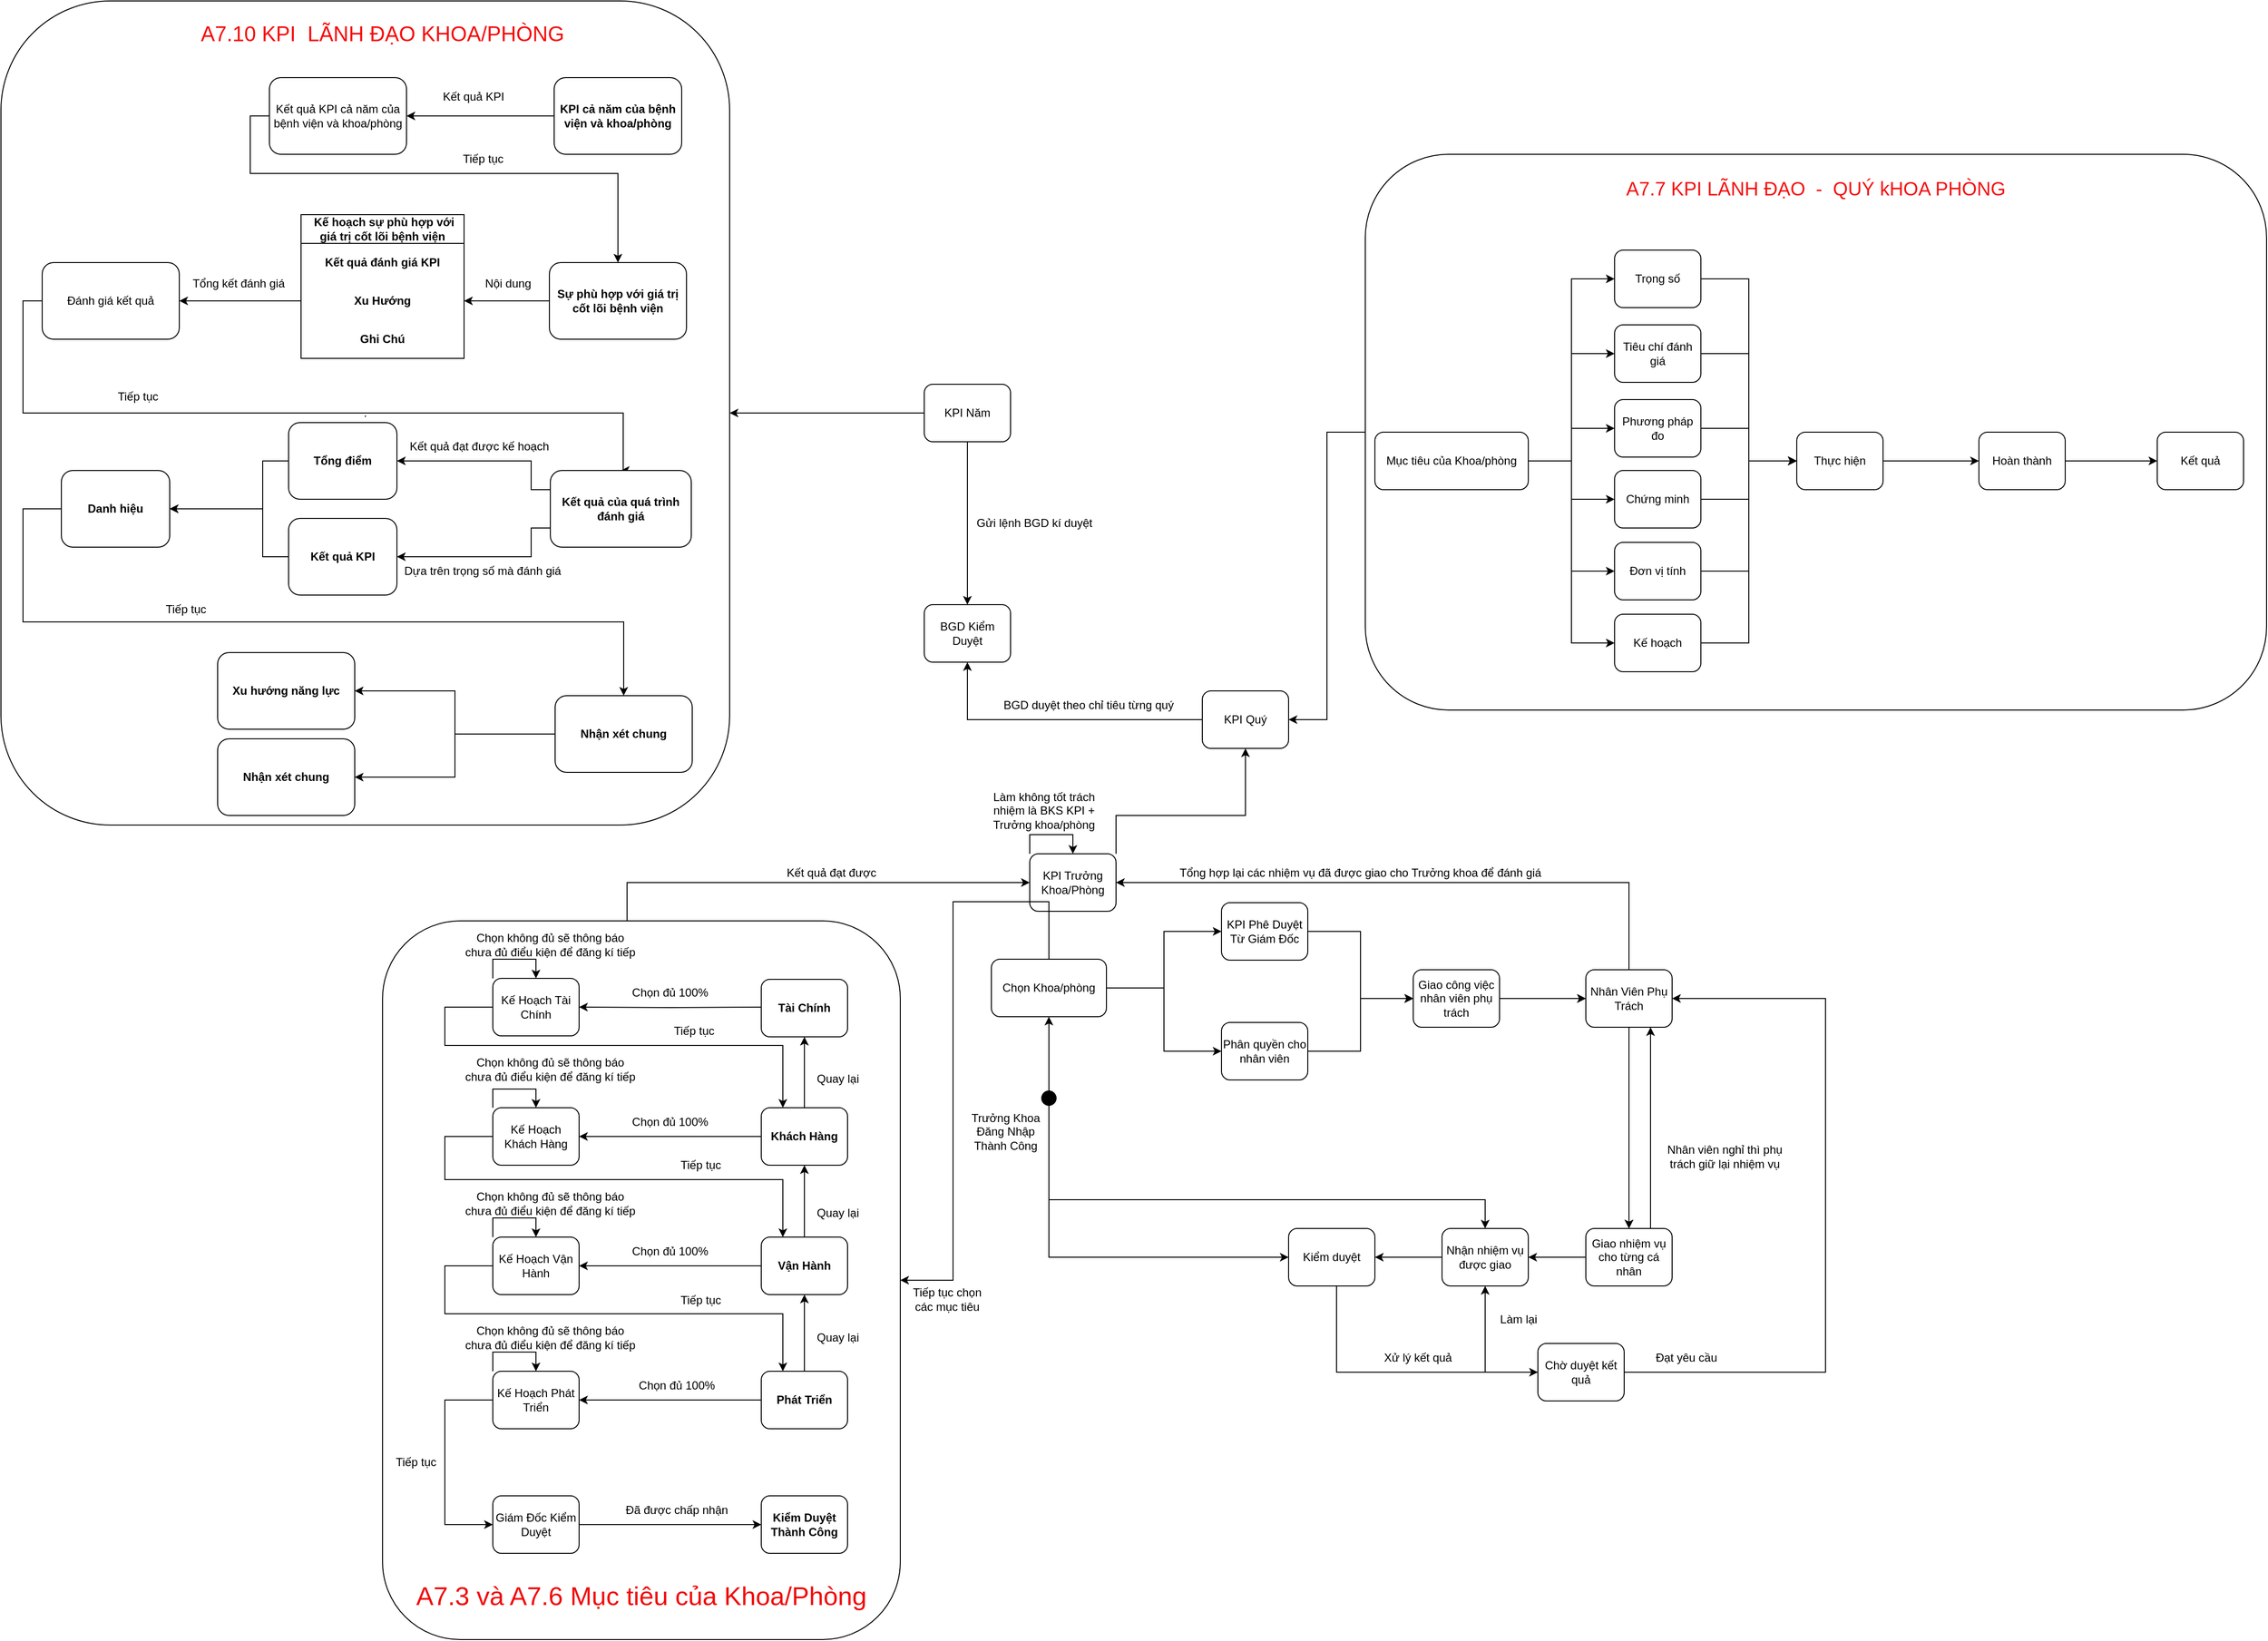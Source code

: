 <mxfile version="22.0.2" type="google" pages="3">
  <diagram name="Biểu đồ Trạng Thái Khoa Phòng" id="LqFwRIsJ0bfWwiSsQaYj">
    <mxGraphModel grid="1" page="1" gridSize="10" guides="1" tooltips="1" connect="1" arrows="1" fold="1" pageScale="1" pageWidth="827" pageHeight="1169" math="0" shadow="0">
      <root>
        <mxCell id="0" />
        <mxCell id="1" parent="0" />
        <mxCell id="WIS1wUaALpFwqrAJeF48-3" style="edgeStyle=orthogonalEdgeStyle;rounded=0;orthogonalLoop=1;jettySize=auto;html=1;entryX=0;entryY=0.5;entryDx=0;entryDy=0;" edge="1" parent="1" source="MZiPBhavGVQ9tSo3DWOC-3" target="MZiPBhavGVQ9tSo3DWOC-18">
          <mxGeometry relative="1" as="geometry">
            <Array as="points">
              <mxPoint x="40" y="281" />
            </Array>
          </mxGeometry>
        </mxCell>
        <mxCell id="WIS1wUaALpFwqrAJeF48-4" style="edgeStyle=orthogonalEdgeStyle;rounded=0;orthogonalLoop=1;jettySize=auto;html=1;entryX=0.5;entryY=0;entryDx=0;entryDy=0;" edge="1" parent="1" source="MZiPBhavGVQ9tSo3DWOC-3" target="MZiPBhavGVQ9tSo3DWOC-16">
          <mxGeometry relative="1" as="geometry">
            <Array as="points">
              <mxPoint x="40" y="221" />
              <mxPoint x="495" y="221" />
            </Array>
          </mxGeometry>
        </mxCell>
        <mxCell id="dxM7K-khyIYQl7jXAqtz-3" style="edgeStyle=orthogonalEdgeStyle;rounded=0;orthogonalLoop=1;jettySize=auto;html=1;" edge="1" parent="1" source="MZiPBhavGVQ9tSo3DWOC-3" target="dxM7K-khyIYQl7jXAqtz-1">
          <mxGeometry relative="1" as="geometry" />
        </mxCell>
        <mxCell id="MZiPBhavGVQ9tSo3DWOC-3" value="" style="shape=waypoint;sketch=0;fillStyle=solid;size=6;pointerEvents=1;points=[];fillColor=none;resizable=0;rotatable=0;perimeter=centerPerimeter;snapToPoint=1;strokeWidth=6;" vertex="1" parent="1">
          <mxGeometry x="30" y="105" width="20" height="20" as="geometry" />
        </mxCell>
        <UserObject label="Trưởng Khoa Đăng Nhập Thành Công" placeholders="1" name="Variable" id="MZiPBhavGVQ9tSo3DWOC-4">
          <mxCell style="text;html=1;strokeColor=none;fillColor=none;align=center;verticalAlign=middle;whiteSpace=wrap;overflow=hidden;strokeWidth=1;" vertex="1" parent="1">
            <mxGeometry x="-50" y="115" width="90" height="70" as="geometry" />
          </mxCell>
        </UserObject>
        <mxCell id="MZiPBhavGVQ9tSo3DWOC-5" style="edgeStyle=orthogonalEdgeStyle;rounded=0;orthogonalLoop=1;jettySize=auto;html=1;exitX=1;exitY=0.5;exitDx=0;exitDy=0;entryX=0;entryY=0.5;entryDx=0;entryDy=0;" edge="1" parent="1" source="MZiPBhavGVQ9tSo3DWOC-7" target="MZiPBhavGVQ9tSo3DWOC-14">
          <mxGeometry relative="1" as="geometry" />
        </mxCell>
        <mxCell id="MZiPBhavGVQ9tSo3DWOC-6" style="edgeStyle=orthogonalEdgeStyle;rounded=0;orthogonalLoop=1;jettySize=auto;html=1;entryX=0;entryY=0.5;entryDx=0;entryDy=0;" edge="1" parent="1" source="MZiPBhavGVQ9tSo3DWOC-7" target="MZiPBhavGVQ9tSo3DWOC-14">
          <mxGeometry relative="1" as="geometry" />
        </mxCell>
        <mxCell id="MZiPBhavGVQ9tSo3DWOC-7" value="Phân quyền cho nhân viên" style="rounded=1;whiteSpace=wrap;html=1;" vertex="1" parent="1">
          <mxGeometry x="220" y="36" width="90" height="60" as="geometry" />
        </mxCell>
        <mxCell id="MZiPBhavGVQ9tSo3DWOC-8" style="edgeStyle=orthogonalEdgeStyle;rounded=0;orthogonalLoop=1;jettySize=auto;html=1;" edge="1" parent="1" source="MZiPBhavGVQ9tSo3DWOC-9" target="MZiPBhavGVQ9tSo3DWOC-16">
          <mxGeometry relative="1" as="geometry" />
        </mxCell>
        <mxCell id="WIS1wUaALpFwqrAJeF48-1" style="edgeStyle=orthogonalEdgeStyle;rounded=0;orthogonalLoop=1;jettySize=auto;html=1;exitX=0.75;exitY=0;exitDx=0;exitDy=0;entryX=0.75;entryY=1;entryDx=0;entryDy=0;" edge="1" parent="1" source="MZiPBhavGVQ9tSo3DWOC-9" target="MZiPBhavGVQ9tSo3DWOC-12">
          <mxGeometry relative="1" as="geometry" />
        </mxCell>
        <mxCell id="MZiPBhavGVQ9tSo3DWOC-9" value="Giao nhiệm vụ cho từng cá nhân" style="rounded=1;whiteSpace=wrap;html=1;" vertex="1" parent="1">
          <mxGeometry x="600" y="251" width="90" height="60" as="geometry" />
        </mxCell>
        <mxCell id="MZiPBhavGVQ9tSo3DWOC-10" style="edgeStyle=orthogonalEdgeStyle;rounded=0;orthogonalLoop=1;jettySize=auto;html=1;entryX=0.5;entryY=0;entryDx=0;entryDy=0;" edge="1" parent="1" source="MZiPBhavGVQ9tSo3DWOC-12" target="MZiPBhavGVQ9tSo3DWOC-9">
          <mxGeometry relative="1" as="geometry" />
        </mxCell>
        <mxCell id="WIS1wUaALpFwqrAJeF48-53" style="edgeStyle=orthogonalEdgeStyle;rounded=0;orthogonalLoop=1;jettySize=auto;html=1;exitX=0.5;exitY=0;exitDx=0;exitDy=0;entryX=1;entryY=0.5;entryDx=0;entryDy=0;" edge="1" parent="1" source="MZiPBhavGVQ9tSo3DWOC-12" target="WIS1wUaALpFwqrAJeF48-52">
          <mxGeometry relative="1" as="geometry" />
        </mxCell>
        <mxCell id="MZiPBhavGVQ9tSo3DWOC-12" value="Nhân Viên Phụ Trách" style="rounded=1;whiteSpace=wrap;html=1;" vertex="1" parent="1">
          <mxGeometry x="600" y="-19" width="90" height="60" as="geometry" />
        </mxCell>
        <mxCell id="MZiPBhavGVQ9tSo3DWOC-13" style="edgeStyle=orthogonalEdgeStyle;rounded=0;orthogonalLoop=1;jettySize=auto;html=1;" edge="1" parent="1" source="MZiPBhavGVQ9tSo3DWOC-14" target="MZiPBhavGVQ9tSo3DWOC-12">
          <mxGeometry relative="1" as="geometry" />
        </mxCell>
        <mxCell id="MZiPBhavGVQ9tSo3DWOC-14" value="Giao công việc nhân viên phụ trách" style="rounded=1;whiteSpace=wrap;html=1;" vertex="1" parent="1">
          <mxGeometry x="420" y="-19" width="90" height="60" as="geometry" />
        </mxCell>
        <mxCell id="MZiPBhavGVQ9tSo3DWOC-15" style="edgeStyle=orthogonalEdgeStyle;rounded=0;orthogonalLoop=1;jettySize=auto;html=1;" edge="1" parent="1" source="MZiPBhavGVQ9tSo3DWOC-14" target="MZiPBhavGVQ9tSo3DWOC-12">
          <mxGeometry relative="1" as="geometry" />
        </mxCell>
        <mxCell id="MZiPBhavGVQ9tSo3DWOC-16" value="Nhận nhiệm vụ được giao" style="rounded=1;whiteSpace=wrap;html=1;" vertex="1" parent="1">
          <mxGeometry x="450" y="251" width="90" height="60" as="geometry" />
        </mxCell>
        <mxCell id="MZiPBhavGVQ9tSo3DWOC-17" style="edgeStyle=orthogonalEdgeStyle;rounded=0;orthogonalLoop=1;jettySize=auto;html=1;entryX=0;entryY=0.5;entryDx=0;entryDy=0;" edge="1" parent="1" source="MZiPBhavGVQ9tSo3DWOC-18" target="MZiPBhavGVQ9tSo3DWOC-24">
          <mxGeometry relative="1" as="geometry">
            <Array as="points">
              <mxPoint x="340" y="401" />
            </Array>
          </mxGeometry>
        </mxCell>
        <mxCell id="MZiPBhavGVQ9tSo3DWOC-18" value="Kiểm duyệt" style="rounded=1;whiteSpace=wrap;html=1;" vertex="1" parent="1">
          <mxGeometry x="290" y="251" width="90" height="60" as="geometry" />
        </mxCell>
        <mxCell id="MZiPBhavGVQ9tSo3DWOC-19" style="edgeStyle=orthogonalEdgeStyle;rounded=0;orthogonalLoop=1;jettySize=auto;html=1;" edge="1" parent="1" source="MZiPBhavGVQ9tSo3DWOC-12" target="MZiPBhavGVQ9tSo3DWOC-9">
          <mxGeometry relative="1" as="geometry" />
        </mxCell>
        <mxCell id="MZiPBhavGVQ9tSo3DWOC-20" style="edgeStyle=orthogonalEdgeStyle;rounded=0;orthogonalLoop=1;jettySize=auto;html=1;entryX=1;entryY=0.5;entryDx=0;entryDy=0;exitX=1;exitY=0.5;exitDx=0;exitDy=0;" edge="1" parent="1" source="MZiPBhavGVQ9tSo3DWOC-24" target="MZiPBhavGVQ9tSo3DWOC-12">
          <mxGeometry relative="1" as="geometry">
            <Array as="points">
              <mxPoint x="850" y="401" />
              <mxPoint x="850" y="11" />
            </Array>
            <mxPoint x="650" y="401" as="sourcePoint" />
          </mxGeometry>
        </mxCell>
        <mxCell id="MZiPBhavGVQ9tSo3DWOC-21" style="edgeStyle=orthogonalEdgeStyle;rounded=0;orthogonalLoop=1;jettySize=auto;html=1;" edge="1" parent="1" source="MZiPBhavGVQ9tSo3DWOC-16" target="MZiPBhavGVQ9tSo3DWOC-18">
          <mxGeometry relative="1" as="geometry" />
        </mxCell>
        <mxCell id="MZiPBhavGVQ9tSo3DWOC-22" style="edgeStyle=orthogonalEdgeStyle;rounded=0;orthogonalLoop=1;jettySize=auto;html=1;entryX=0.5;entryY=1;entryDx=0;entryDy=0;" edge="1" parent="1" source="MZiPBhavGVQ9tSo3DWOC-24" target="MZiPBhavGVQ9tSo3DWOC-16">
          <mxGeometry relative="1" as="geometry" />
        </mxCell>
        <mxCell id="MZiPBhavGVQ9tSo3DWOC-23" value="KPI Phê Duyệt Từ Giám Đốc" style="rounded=1;whiteSpace=wrap;html=1;" vertex="1" parent="1">
          <mxGeometry x="220" y="-89" width="90" height="60" as="geometry" />
        </mxCell>
        <mxCell id="MZiPBhavGVQ9tSo3DWOC-24" value="Chờ duyệt kết quả" style="rounded=1;whiteSpace=wrap;html=1;" vertex="1" parent="1">
          <mxGeometry x="550" y="371" width="90" height="60" as="geometry" />
        </mxCell>
        <mxCell id="MZiPBhavGVQ9tSo3DWOC-25" style="edgeStyle=orthogonalEdgeStyle;rounded=0;orthogonalLoop=1;jettySize=auto;html=1;entryX=0;entryY=0.5;entryDx=0;entryDy=0;" edge="1" parent="1" source="MZiPBhavGVQ9tSo3DWOC-23" target="MZiPBhavGVQ9tSo3DWOC-14">
          <mxGeometry relative="1" as="geometry" />
        </mxCell>
        <mxCell id="MZiPBhavGVQ9tSo3DWOC-26" value="Xử lý kết quả" style="text;html=1;strokeColor=none;fillColor=none;align=center;verticalAlign=middle;whiteSpace=wrap;rounded=0;" vertex="1" parent="1">
          <mxGeometry x="380" y="371" width="90" height="30" as="geometry" />
        </mxCell>
        <mxCell id="MZiPBhavGVQ9tSo3DWOC-27" value="Đạt yêu cầu" style="text;html=1;strokeColor=none;fillColor=none;align=center;verticalAlign=middle;whiteSpace=wrap;rounded=0;" vertex="1" parent="1">
          <mxGeometry x="660" y="371" width="90" height="30" as="geometry" />
        </mxCell>
        <mxCell id="MZiPBhavGVQ9tSo3DWOC-28" value="Làm lại" style="text;html=1;strokeColor=none;fillColor=none;align=center;verticalAlign=middle;whiteSpace=wrap;rounded=0;" vertex="1" parent="1">
          <mxGeometry x="500" y="331" width="60" height="30" as="geometry" />
        </mxCell>
        <mxCell id="MZiPBhavGVQ9tSo3DWOC-29" value="Tổng hợp lại các nhiệm vụ đã được giao cho Trưởng khoa để đánh giá" style="text;html=1;strokeColor=none;fillColor=none;align=center;verticalAlign=middle;whiteSpace=wrap;rounded=0;" vertex="1" parent="1">
          <mxGeometry x="170" y="-130" width="390" height="20" as="geometry" />
        </mxCell>
        <mxCell id="WIS1wUaALpFwqrAJeF48-2" value="Nhân viên nghỉ thì phụ trách giữ lại nhiệm vụ" style="text;html=1;strokeColor=none;fillColor=none;align=center;verticalAlign=middle;whiteSpace=wrap;rounded=0;" vertex="1" parent="1">
          <mxGeometry x="670" y="161" width="150" height="30" as="geometry" />
        </mxCell>
        <mxCell id="WIS1wUaALpFwqrAJeF48-43" value="Tiếp tục chọn các mục tiêu" style="text;html=1;strokeColor=none;fillColor=none;align=center;verticalAlign=middle;whiteSpace=wrap;rounded=0;" vertex="1" parent="1">
          <mxGeometry x="-111" y="310" width="90" height="30" as="geometry" />
        </mxCell>
        <mxCell id="wIFhOehZfnxD1IfKfP_M-4" style="edgeStyle=orthogonalEdgeStyle;rounded=0;orthogonalLoop=1;jettySize=auto;html=1;exitX=1;exitY=0;exitDx=0;exitDy=0;entryX=0.5;entryY=1;entryDx=0;entryDy=0;" edge="1" parent="1" source="WIS1wUaALpFwqrAJeF48-52" target="wIFhOehZfnxD1IfKfP_M-3">
          <mxGeometry relative="1" as="geometry">
            <Array as="points">
              <mxPoint x="110" y="-180" />
              <mxPoint x="245" y="-180" />
            </Array>
          </mxGeometry>
        </mxCell>
        <mxCell id="WIS1wUaALpFwqrAJeF48-52" value="KPI Trưởng Khoa/Phòng" style="rounded=1;whiteSpace=wrap;html=1;" vertex="1" parent="1">
          <mxGeometry x="20" y="-140" width="90" height="60" as="geometry" />
        </mxCell>
        <mxCell id="WIS1wUaALpFwqrAJeF48-57" value="Kết quả đạt được&amp;nbsp;" style="text;html=1;strokeColor=none;fillColor=none;align=center;verticalAlign=middle;whiteSpace=wrap;rounded=0;" vertex="1" parent="1">
          <mxGeometry x="-260" y="-130" width="150" height="20" as="geometry" />
        </mxCell>
        <mxCell id="WIS1wUaALpFwqrAJeF48-62" style="edgeStyle=orthogonalEdgeStyle;rounded=0;orthogonalLoop=1;jettySize=auto;html=1;exitX=0;exitY=0;exitDx=0;exitDy=0;entryX=0.5;entryY=0;entryDx=0;entryDy=0;" edge="1" parent="1" source="WIS1wUaALpFwqrAJeF48-52" target="WIS1wUaALpFwqrAJeF48-52">
          <mxGeometry relative="1" as="geometry">
            <Array as="points">
              <mxPoint x="20" y="-160" />
              <mxPoint x="65" y="-160" />
            </Array>
          </mxGeometry>
        </mxCell>
        <mxCell id="WIS1wUaALpFwqrAJeF48-63" value="Làm không tốt trách nhiệm là BKS KPI + Trưởng khoa/phòng" style="text;html=1;strokeColor=none;fillColor=none;align=center;verticalAlign=middle;whiteSpace=wrap;rounded=0;" vertex="1" parent="1">
          <mxGeometry x="-20" y="-200" width="110" height="30" as="geometry" />
        </mxCell>
        <mxCell id="WIS1wUaALpFwqrAJeF48-110" style="edgeStyle=orthogonalEdgeStyle;rounded=0;orthogonalLoop=1;jettySize=auto;html=1;entryX=0;entryY=0.5;entryDx=0;entryDy=0;" edge="1" parent="1" source="WIS1wUaALpFwqrAJeF48-65" target="WIS1wUaALpFwqrAJeF48-52">
          <mxGeometry relative="1" as="geometry">
            <Array as="points">
              <mxPoint x="-400" y="-110" />
            </Array>
          </mxGeometry>
        </mxCell>
        <mxCell id="WIS1wUaALpFwqrAJeF48-65" value="" style="rounded=1;whiteSpace=wrap;html=1;" vertex="1" parent="1">
          <mxGeometry x="-655" y="-70" width="540" height="750" as="geometry" />
        </mxCell>
        <mxCell id="WIS1wUaALpFwqrAJeF48-67" style="edgeStyle=orthogonalEdgeStyle;rounded=0;orthogonalLoop=1;jettySize=auto;html=1;exitX=0;exitY=0.5;exitDx=0;exitDy=0;entryX=1;entryY=0.5;entryDx=0;entryDy=0;" edge="1" parent="1" target="WIS1wUaALpFwqrAJeF48-76">
          <mxGeometry relative="1" as="geometry">
            <mxPoint x="-260" y="20" as="sourcePoint" />
          </mxGeometry>
        </mxCell>
        <mxCell id="WIS1wUaALpFwqrAJeF48-68" value="Tài Chính" style="rounded=1;whiteSpace=wrap;html=1;fontStyle=1" vertex="1" parent="1">
          <mxGeometry x="-260" y="-9" width="90" height="60" as="geometry" />
        </mxCell>
        <mxCell id="WIS1wUaALpFwqrAJeF48-69" style="edgeStyle=orthogonalEdgeStyle;rounded=0;orthogonalLoop=1;jettySize=auto;html=1;" edge="1" parent="1" source="WIS1wUaALpFwqrAJeF48-71" target="WIS1wUaALpFwqrAJeF48-81">
          <mxGeometry relative="1" as="geometry" />
        </mxCell>
        <mxCell id="WIS1wUaALpFwqrAJeF48-70" style="edgeStyle=orthogonalEdgeStyle;rounded=0;orthogonalLoop=1;jettySize=auto;html=1;exitX=0.5;exitY=0;exitDx=0;exitDy=0;entryX=0.5;entryY=1;entryDx=0;entryDy=0;" edge="1" parent="1" source="WIS1wUaALpFwqrAJeF48-71" target="WIS1wUaALpFwqrAJeF48-68">
          <mxGeometry relative="1" as="geometry" />
        </mxCell>
        <mxCell id="WIS1wUaALpFwqrAJeF48-71" value="Khách Hàng" style="rounded=1;whiteSpace=wrap;html=1;fontStyle=1" vertex="1" parent="1">
          <mxGeometry x="-260" y="125" width="90" height="60" as="geometry" />
        </mxCell>
        <mxCell id="WIS1wUaALpFwqrAJeF48-72" style="edgeStyle=orthogonalEdgeStyle;rounded=0;orthogonalLoop=1;jettySize=auto;html=1;" edge="1" parent="1" source="WIS1wUaALpFwqrAJeF48-74" target="WIS1wUaALpFwqrAJeF48-85">
          <mxGeometry relative="1" as="geometry" />
        </mxCell>
        <mxCell id="WIS1wUaALpFwqrAJeF48-73" style="edgeStyle=orthogonalEdgeStyle;rounded=0;orthogonalLoop=1;jettySize=auto;html=1;exitX=0.5;exitY=0;exitDx=0;exitDy=0;entryX=0.5;entryY=1;entryDx=0;entryDy=0;" edge="1" parent="1" source="WIS1wUaALpFwqrAJeF48-74" target="WIS1wUaALpFwqrAJeF48-79">
          <mxGeometry relative="1" as="geometry" />
        </mxCell>
        <mxCell id="WIS1wUaALpFwqrAJeF48-74" value="Phát Triển" style="rounded=1;whiteSpace=wrap;html=1;fontStyle=1" vertex="1" parent="1">
          <mxGeometry x="-260" y="400" width="90" height="60" as="geometry" />
        </mxCell>
        <mxCell id="WIS1wUaALpFwqrAJeF48-111" style="edgeStyle=orthogonalEdgeStyle;rounded=0;orthogonalLoop=1;jettySize=auto;html=1;exitX=0;exitY=0.5;exitDx=0;exitDy=0;entryX=0.25;entryY=0;entryDx=0;entryDy=0;" edge="1" parent="1" source="WIS1wUaALpFwqrAJeF48-76" target="WIS1wUaALpFwqrAJeF48-71">
          <mxGeometry relative="1" as="geometry">
            <Array as="points">
              <mxPoint x="-590" y="20" />
              <mxPoint x="-590" y="60" />
              <mxPoint x="-237" y="60" />
            </Array>
          </mxGeometry>
        </mxCell>
        <mxCell id="WIS1wUaALpFwqrAJeF48-76" value="Kế Hoạch Tài Chính" style="rounded=1;whiteSpace=wrap;html=1;" vertex="1" parent="1">
          <mxGeometry x="-540" y="-10" width="90" height="60" as="geometry" />
        </mxCell>
        <mxCell id="WIS1wUaALpFwqrAJeF48-77" style="edgeStyle=orthogonalEdgeStyle;rounded=0;orthogonalLoop=1;jettySize=auto;html=1;entryX=1;entryY=0.5;entryDx=0;entryDy=0;" edge="1" parent="1" source="WIS1wUaALpFwqrAJeF48-79" target="WIS1wUaALpFwqrAJeF48-83">
          <mxGeometry relative="1" as="geometry" />
        </mxCell>
        <mxCell id="WIS1wUaALpFwqrAJeF48-78" style="edgeStyle=orthogonalEdgeStyle;rounded=0;orthogonalLoop=1;jettySize=auto;html=1;exitX=0.5;exitY=0;exitDx=0;exitDy=0;entryX=0.5;entryY=1;entryDx=0;entryDy=0;" edge="1" parent="1" source="WIS1wUaALpFwqrAJeF48-79" target="WIS1wUaALpFwqrAJeF48-71">
          <mxGeometry relative="1" as="geometry" />
        </mxCell>
        <mxCell id="WIS1wUaALpFwqrAJeF48-79" value="Vận Hành" style="rounded=1;whiteSpace=wrap;html=1;fontStyle=1" vertex="1" parent="1">
          <mxGeometry x="-260" y="260" width="90" height="60" as="geometry" />
        </mxCell>
        <mxCell id="WIS1wUaALpFwqrAJeF48-112" style="edgeStyle=orthogonalEdgeStyle;rounded=0;orthogonalLoop=1;jettySize=auto;html=1;exitX=0;exitY=0.5;exitDx=0;exitDy=0;entryX=0.25;entryY=0;entryDx=0;entryDy=0;" edge="1" parent="1" source="WIS1wUaALpFwqrAJeF48-81" target="WIS1wUaALpFwqrAJeF48-79">
          <mxGeometry relative="1" as="geometry">
            <Array as="points">
              <mxPoint x="-590" y="155" />
              <mxPoint x="-590" y="200" />
              <mxPoint x="-237" y="200" />
            </Array>
          </mxGeometry>
        </mxCell>
        <mxCell id="WIS1wUaALpFwqrAJeF48-81" value="Kế Hoạch Khách Hàng" style="rounded=1;whiteSpace=wrap;html=1;" vertex="1" parent="1">
          <mxGeometry x="-540" y="125" width="90" height="60" as="geometry" />
        </mxCell>
        <mxCell id="WIS1wUaALpFwqrAJeF48-113" style="edgeStyle=orthogonalEdgeStyle;rounded=0;orthogonalLoop=1;jettySize=auto;html=1;exitX=0;exitY=0.5;exitDx=0;exitDy=0;entryX=0.25;entryY=0;entryDx=0;entryDy=0;" edge="1" parent="1" source="WIS1wUaALpFwqrAJeF48-83" target="WIS1wUaALpFwqrAJeF48-74">
          <mxGeometry relative="1" as="geometry">
            <Array as="points">
              <mxPoint x="-590" y="290" />
              <mxPoint x="-590" y="340" />
              <mxPoint x="-237" y="340" />
            </Array>
          </mxGeometry>
        </mxCell>
        <mxCell id="WIS1wUaALpFwqrAJeF48-83" value="Kế Hoạch Vận Hành" style="rounded=1;whiteSpace=wrap;html=1;" vertex="1" parent="1">
          <mxGeometry x="-540" y="260" width="90" height="60" as="geometry" />
        </mxCell>
        <mxCell id="WIS1wUaALpFwqrAJeF48-84" style="edgeStyle=orthogonalEdgeStyle;rounded=0;orthogonalLoop=1;jettySize=auto;html=1;entryX=0;entryY=0.5;entryDx=0;entryDy=0;" edge="1" parent="1" source="WIS1wUaALpFwqrAJeF48-85" target="WIS1wUaALpFwqrAJeF48-105">
          <mxGeometry relative="1" as="geometry">
            <Array as="points">
              <mxPoint x="-590" y="430" />
              <mxPoint x="-590" y="560" />
            </Array>
          </mxGeometry>
        </mxCell>
        <mxCell id="WIS1wUaALpFwqrAJeF48-85" value="Kế Hoạch Phát Triển" style="rounded=1;whiteSpace=wrap;html=1;" vertex="1" parent="1">
          <mxGeometry x="-540" y="400" width="90" height="60" as="geometry" />
        </mxCell>
        <mxCell id="WIS1wUaALpFwqrAJeF48-86" value="Chọn đủ 100%" style="text;html=1;strokeColor=none;fillColor=none;align=center;verticalAlign=middle;whiteSpace=wrap;rounded=0;" vertex="1" parent="1">
          <mxGeometry x="-410" y="-10" width="110" height="30" as="geometry" />
        </mxCell>
        <mxCell id="WIS1wUaALpFwqrAJeF48-87" value="Chọn đủ 100%" style="text;html=1;strokeColor=none;fillColor=none;align=center;verticalAlign=middle;whiteSpace=wrap;rounded=0;" vertex="1" parent="1">
          <mxGeometry x="-410" y="125" width="110" height="30" as="geometry" />
        </mxCell>
        <mxCell id="WIS1wUaALpFwqrAJeF48-88" value="Chọn đủ 100%" style="text;html=1;strokeColor=none;fillColor=none;align=center;verticalAlign=middle;whiteSpace=wrap;rounded=0;" vertex="1" parent="1">
          <mxGeometry x="-410" y="260" width="110" height="30" as="geometry" />
        </mxCell>
        <mxCell id="WIS1wUaALpFwqrAJeF48-89" value="Chọn đủ 100%" style="text;html=1;strokeColor=none;fillColor=none;align=center;verticalAlign=middle;whiteSpace=wrap;rounded=0;" vertex="1" parent="1">
          <mxGeometry x="-403" y="400" width="110" height="30" as="geometry" />
        </mxCell>
        <mxCell id="WIS1wUaALpFwqrAJeF48-90" value="Quay lại" style="text;html=1;strokeColor=none;fillColor=none;align=center;verticalAlign=middle;whiteSpace=wrap;rounded=0;" vertex="1" parent="1">
          <mxGeometry x="-210" y="80" width="60" height="30" as="geometry" />
        </mxCell>
        <mxCell id="WIS1wUaALpFwqrAJeF48-91" value="Quay lại" style="text;html=1;strokeColor=none;fillColor=none;align=center;verticalAlign=middle;whiteSpace=wrap;rounded=0;" vertex="1" parent="1">
          <mxGeometry x="-210" y="220" width="60" height="30" as="geometry" />
        </mxCell>
        <mxCell id="WIS1wUaALpFwqrAJeF48-92" value="Quay lại" style="text;html=1;strokeColor=none;fillColor=none;align=center;verticalAlign=middle;whiteSpace=wrap;rounded=0;" vertex="1" parent="1">
          <mxGeometry x="-210" y="350" width="60" height="30" as="geometry" />
        </mxCell>
        <mxCell id="WIS1wUaALpFwqrAJeF48-93" value="Tiếp tục" style="text;html=1;strokeColor=none;fillColor=none;align=center;verticalAlign=middle;whiteSpace=wrap;rounded=0;" vertex="1" parent="1">
          <mxGeometry x="-360" y="30" width="60" height="30" as="geometry" />
        </mxCell>
        <mxCell id="WIS1wUaALpFwqrAJeF48-94" value="Tiếp tục" style="text;html=1;strokeColor=none;fillColor=none;align=center;verticalAlign=middle;whiteSpace=wrap;rounded=0;" vertex="1" parent="1">
          <mxGeometry x="-353" y="170" width="60" height="30" as="geometry" />
        </mxCell>
        <mxCell id="WIS1wUaALpFwqrAJeF48-95" value="Tiếp tục" style="text;html=1;strokeColor=none;fillColor=none;align=center;verticalAlign=middle;whiteSpace=wrap;rounded=0;" vertex="1" parent="1">
          <mxGeometry x="-353" y="311" width="60" height="30" as="geometry" />
        </mxCell>
        <mxCell id="WIS1wUaALpFwqrAJeF48-96" style="edgeStyle=orthogonalEdgeStyle;rounded=0;orthogonalLoop=1;jettySize=auto;html=1;exitX=0;exitY=0;exitDx=0;exitDy=0;entryX=0.5;entryY=0;entryDx=0;entryDy=0;" edge="1" parent="1" source="WIS1wUaALpFwqrAJeF48-76" target="WIS1wUaALpFwqrAJeF48-76">
          <mxGeometry relative="1" as="geometry">
            <mxPoint x="-490" y="-10" as="targetPoint" />
            <Array as="points">
              <mxPoint x="-540" y="-30" />
              <mxPoint x="-495" y="-30" />
            </Array>
          </mxGeometry>
        </mxCell>
        <mxCell id="WIS1wUaALpFwqrAJeF48-97" value="Chọn không đủ sẽ thông báo chưa đủ điểu kiện để đăng kí tiếp" style="text;html=1;strokeColor=none;fillColor=none;align=center;verticalAlign=middle;whiteSpace=wrap;rounded=0;" vertex="1" parent="1">
          <mxGeometry x="-570" y="-60" width="180" height="30" as="geometry" />
        </mxCell>
        <mxCell id="WIS1wUaALpFwqrAJeF48-98" value="Chọn không đủ sẽ thông báo chưa đủ điểu kiện để đăng kí tiếp" style="text;html=1;strokeColor=none;fillColor=none;align=center;verticalAlign=middle;whiteSpace=wrap;rounded=0;" vertex="1" parent="1">
          <mxGeometry x="-570" y="70" width="180" height="30" as="geometry" />
        </mxCell>
        <mxCell id="WIS1wUaALpFwqrAJeF48-99" style="edgeStyle=orthogonalEdgeStyle;rounded=0;orthogonalLoop=1;jettySize=auto;html=1;exitX=0;exitY=0;exitDx=0;exitDy=0;entryX=0.5;entryY=0;entryDx=0;entryDy=0;" edge="1" parent="1" source="WIS1wUaALpFwqrAJeF48-81" target="WIS1wUaALpFwqrAJeF48-81">
          <mxGeometry relative="1" as="geometry">
            <Array as="points">
              <mxPoint x="-540" y="105.5" />
              <mxPoint x="-495" y="105.5" />
            </Array>
          </mxGeometry>
        </mxCell>
        <mxCell id="WIS1wUaALpFwqrAJeF48-100" style="edgeStyle=orthogonalEdgeStyle;rounded=0;orthogonalLoop=1;jettySize=auto;html=1;exitX=0;exitY=0;exitDx=0;exitDy=0;entryX=0.5;entryY=0;entryDx=0;entryDy=0;" edge="1" parent="1" source="WIS1wUaALpFwqrAJeF48-83" target="WIS1wUaALpFwqrAJeF48-83">
          <mxGeometry relative="1" as="geometry">
            <Array as="points">
              <mxPoint x="-540" y="240" />
              <mxPoint x="-495" y="240" />
            </Array>
          </mxGeometry>
        </mxCell>
        <mxCell id="WIS1wUaALpFwqrAJeF48-101" value="Chọn không đủ sẽ thông báo chưa đủ điểu kiện để đăng kí tiếp" style="text;html=1;strokeColor=none;fillColor=none;align=center;verticalAlign=middle;whiteSpace=wrap;rounded=0;" vertex="1" parent="1">
          <mxGeometry x="-570" y="210" width="180" height="30" as="geometry" />
        </mxCell>
        <mxCell id="WIS1wUaALpFwqrAJeF48-102" style="edgeStyle=orthogonalEdgeStyle;rounded=0;orthogonalLoop=1;jettySize=auto;html=1;exitX=0;exitY=0;exitDx=0;exitDy=0;entryX=0.5;entryY=0;entryDx=0;entryDy=0;" edge="1" parent="1" source="WIS1wUaALpFwqrAJeF48-85" target="WIS1wUaALpFwqrAJeF48-85">
          <mxGeometry relative="1" as="geometry">
            <Array as="points">
              <mxPoint x="-540" y="380" />
              <mxPoint x="-495" y="380" />
            </Array>
          </mxGeometry>
        </mxCell>
        <mxCell id="WIS1wUaALpFwqrAJeF48-103" value="Chọn không đủ sẽ thông báo chưa đủ điểu kiện để đăng kí tiếp" style="text;html=1;strokeColor=none;fillColor=none;align=center;verticalAlign=middle;whiteSpace=wrap;rounded=0;" vertex="1" parent="1">
          <mxGeometry x="-570" y="350" width="180" height="30" as="geometry" />
        </mxCell>
        <mxCell id="WIS1wUaALpFwqrAJeF48-104" style="edgeStyle=orthogonalEdgeStyle;rounded=0;orthogonalLoop=1;jettySize=auto;html=1;exitX=1;exitY=0.5;exitDx=0;exitDy=0;" edge="1" parent="1" source="WIS1wUaALpFwqrAJeF48-105" target="WIS1wUaALpFwqrAJeF48-107">
          <mxGeometry relative="1" as="geometry" />
        </mxCell>
        <mxCell id="WIS1wUaALpFwqrAJeF48-105" value="Giám Đốc Kiểm Duyệt" style="rounded=1;whiteSpace=wrap;html=1;" vertex="1" parent="1">
          <mxGeometry x="-540" y="530" width="90" height="60" as="geometry" />
        </mxCell>
        <mxCell id="WIS1wUaALpFwqrAJeF48-106" value="Tiếp tục" style="text;html=1;strokeColor=none;fillColor=none;align=center;verticalAlign=middle;whiteSpace=wrap;rounded=0;" vertex="1" parent="1">
          <mxGeometry x="-650" y="480" width="60" height="30" as="geometry" />
        </mxCell>
        <mxCell id="WIS1wUaALpFwqrAJeF48-107" value="Kiểm Duyệt Thành Công" style="rounded=1;whiteSpace=wrap;html=1;fontStyle=1" vertex="1" parent="1">
          <mxGeometry x="-260" y="530" width="90" height="60" as="geometry" />
        </mxCell>
        <mxCell id="WIS1wUaALpFwqrAJeF48-108" value="Đã được chấp nhận" style="text;html=1;strokeColor=none;fillColor=none;align=center;verticalAlign=middle;whiteSpace=wrap;rounded=0;" vertex="1" parent="1">
          <mxGeometry x="-403" y="530" width="110" height="30" as="geometry" />
        </mxCell>
        <mxCell id="WIS1wUaALpFwqrAJeF48-114" value="A7.3 và A7.6 Mục tiêu của Khoa/Phòng" style="text;html=1;strokeColor=none;fillColor=none;align=center;verticalAlign=middle;whiteSpace=wrap;rounded=0;fontSize=27;fontColor=#f00a0a;" vertex="1" parent="1">
          <mxGeometry x="-630" y="620" width="490" height="30" as="geometry" />
        </mxCell>
        <mxCell id="dxM7K-khyIYQl7jXAqtz-4" style="edgeStyle=orthogonalEdgeStyle;rounded=0;orthogonalLoop=1;jettySize=auto;html=1;entryX=0;entryY=0.5;entryDx=0;entryDy=0;" edge="1" parent="1" source="dxM7K-khyIYQl7jXAqtz-1" target="MZiPBhavGVQ9tSo3DWOC-23">
          <mxGeometry relative="1" as="geometry" />
        </mxCell>
        <mxCell id="dxM7K-khyIYQl7jXAqtz-5" style="edgeStyle=orthogonalEdgeStyle;rounded=0;orthogonalLoop=1;jettySize=auto;html=1;entryX=0;entryY=0.5;entryDx=0;entryDy=0;" edge="1" parent="1" source="dxM7K-khyIYQl7jXAqtz-1" target="MZiPBhavGVQ9tSo3DWOC-7">
          <mxGeometry relative="1" as="geometry" />
        </mxCell>
        <mxCell id="dxM7K-khyIYQl7jXAqtz-6" style="edgeStyle=orthogonalEdgeStyle;rounded=0;orthogonalLoop=1;jettySize=auto;html=1;entryX=1;entryY=0.5;entryDx=0;entryDy=0;" edge="1" parent="1" source="dxM7K-khyIYQl7jXAqtz-1" target="WIS1wUaALpFwqrAJeF48-65">
          <mxGeometry relative="1" as="geometry">
            <Array as="points">
              <mxPoint x="40" y="-90" />
              <mxPoint x="-60" y="-90" />
              <mxPoint x="-60" y="305" />
            </Array>
          </mxGeometry>
        </mxCell>
        <mxCell id="dxM7K-khyIYQl7jXAqtz-1" value="Chọn Khoa/phòng" style="rounded=1;whiteSpace=wrap;html=1;" vertex="1" parent="1">
          <mxGeometry x="-20" y="-30" width="120" height="60" as="geometry" />
        </mxCell>
        <mxCell id="wIFhOehZfnxD1IfKfP_M-1" value="BGD Kiểm Duyệt" style="rounded=1;whiteSpace=wrap;html=1;" vertex="1" parent="1">
          <mxGeometry x="-90" y="-400" width="90" height="60" as="geometry" />
        </mxCell>
        <mxCell id="wIFhOehZfnxD1IfKfP_M-7" style="edgeStyle=orthogonalEdgeStyle;rounded=0;orthogonalLoop=1;jettySize=auto;html=1;exitX=0;exitY=0.5;exitDx=0;exitDy=0;entryX=0.5;entryY=1;entryDx=0;entryDy=0;" edge="1" parent="1" source="wIFhOehZfnxD1IfKfP_M-3" target="wIFhOehZfnxD1IfKfP_M-1">
          <mxGeometry relative="1" as="geometry">
            <Array as="points">
              <mxPoint x="-45" y="-280" />
            </Array>
          </mxGeometry>
        </mxCell>
        <mxCell id="wIFhOehZfnxD1IfKfP_M-3" value="KPI Quý" style="rounded=1;whiteSpace=wrap;html=1;" vertex="1" parent="1">
          <mxGeometry x="200" y="-310" width="90" height="60" as="geometry" />
        </mxCell>
        <mxCell id="wIFhOehZfnxD1IfKfP_M-9" value="Gửi lệnh BGD kí duyệt" style="text;html=1;strokeColor=none;fillColor=none;align=center;verticalAlign=middle;whiteSpace=wrap;rounded=0;" vertex="1" parent="1">
          <mxGeometry x="-40" y="-500" width="130" height="30" as="geometry" />
        </mxCell>
        <mxCell id="wIFhOehZfnxD1IfKfP_M-31" style="edgeStyle=orthogonalEdgeStyle;rounded=0;orthogonalLoop=1;jettySize=auto;html=1;exitX=0;exitY=0.5;exitDx=0;exitDy=0;entryX=1;entryY=0.5;entryDx=0;entryDy=0;" edge="1" parent="1" source="wIFhOehZfnxD1IfKfP_M-10" target="wIFhOehZfnxD1IfKfP_M-16">
          <mxGeometry relative="1" as="geometry" />
        </mxCell>
        <mxCell id="wIFhOehZfnxD1IfKfP_M-57" style="edgeStyle=orthogonalEdgeStyle;rounded=0;orthogonalLoop=1;jettySize=auto;html=1;exitX=0.5;exitY=1;exitDx=0;exitDy=0;entryX=0.5;entryY=0;entryDx=0;entryDy=0;" edge="1" parent="1" source="wIFhOehZfnxD1IfKfP_M-10" target="wIFhOehZfnxD1IfKfP_M-1">
          <mxGeometry relative="1" as="geometry" />
        </mxCell>
        <mxCell id="wIFhOehZfnxD1IfKfP_M-10" value="KPI Năm" style="rounded=1;whiteSpace=wrap;html=1;" vertex="1" parent="1">
          <mxGeometry x="-90" y="-630" width="90" height="60" as="geometry" />
        </mxCell>
        <mxCell id="wIFhOehZfnxD1IfKfP_M-12" value="BGD duyệt theo chỉ tiêu từng quý" style="text;html=1;strokeColor=none;fillColor=none;align=center;verticalAlign=middle;whiteSpace=wrap;rounded=0;" vertex="1" parent="1">
          <mxGeometry x="-20" y="-310" width="203" height="30" as="geometry" />
        </mxCell>
        <mxCell id="wIFhOehZfnxD1IfKfP_M-16" value="." style="rounded=1;whiteSpace=wrap;html=1;" vertex="1" parent="1">
          <mxGeometry x="-1053" y="-1030" width="760" height="860" as="geometry" />
        </mxCell>
        <mxCell id="wIFhOehZfnxD1IfKfP_M-23" style="edgeStyle=orthogonalEdgeStyle;rounded=0;orthogonalLoop=1;jettySize=auto;html=1;entryX=1;entryY=0.5;entryDx=0;entryDy=0;" edge="1" parent="1" source="wIFhOehZfnxD1IfKfP_M-17" target="wIFhOehZfnxD1IfKfP_M-18">
          <mxGeometry relative="1" as="geometry" />
        </mxCell>
        <mxCell id="wIFhOehZfnxD1IfKfP_M-17" value="KPI cả năm của bệnh viện và khoa/phòng" style="rounded=1;whiteSpace=wrap;html=1;fontStyle=1" vertex="1" parent="1">
          <mxGeometry x="-476" y="-950" width="133" height="80" as="geometry" />
        </mxCell>
        <mxCell id="wIFhOehZfnxD1IfKfP_M-40" style="edgeStyle=orthogonalEdgeStyle;rounded=0;orthogonalLoop=1;jettySize=auto;html=1;exitX=0;exitY=0.5;exitDx=0;exitDy=0;entryX=0.5;entryY=0;entryDx=0;entryDy=0;" edge="1" parent="1" source="wIFhOehZfnxD1IfKfP_M-18" target="wIFhOehZfnxD1IfKfP_M-25">
          <mxGeometry relative="1" as="geometry">
            <Array as="points">
              <mxPoint x="-793" y="-910" />
              <mxPoint x="-793" y="-850" />
              <mxPoint x="-410" y="-850" />
            </Array>
          </mxGeometry>
        </mxCell>
        <mxCell id="wIFhOehZfnxD1IfKfP_M-18" value="Kết quả KPI cả năm của bệnh viện và khoa/phòng" style="rounded=1;whiteSpace=wrap;html=1;" vertex="1" parent="1">
          <mxGeometry x="-773" y="-950" width="143" height="80" as="geometry" />
        </mxCell>
        <mxCell id="wIFhOehZfnxD1IfKfP_M-24" value="Kết quả KPI" style="text;html=1;strokeColor=none;fillColor=none;align=center;verticalAlign=middle;whiteSpace=wrap;rounded=0;" vertex="1" parent="1">
          <mxGeometry x="-610" y="-945" width="100" height="30" as="geometry" />
        </mxCell>
        <mxCell id="wIFhOehZfnxD1IfKfP_M-60" style="edgeStyle=orthogonalEdgeStyle;rounded=0;orthogonalLoop=1;jettySize=auto;html=1;exitX=0;exitY=0.5;exitDx=0;exitDy=0;entryX=1;entryY=0.5;entryDx=0;entryDy=0;" edge="1" parent="1" source="wIFhOehZfnxD1IfKfP_M-25" target="wIFhOehZfnxD1IfKfP_M-36">
          <mxGeometry relative="1" as="geometry" />
        </mxCell>
        <mxCell id="wIFhOehZfnxD1IfKfP_M-25" value="Sự phù hợp với giá trị cốt lõi bệnh viện" style="rounded=1;whiteSpace=wrap;html=1;fontStyle=1" vertex="1" parent="1">
          <mxGeometry x="-481" y="-757" width="143" height="80" as="geometry" />
        </mxCell>
        <mxCell id="wIFhOehZfnxD1IfKfP_M-28" value="Nội dung" style="text;html=1;strokeColor=none;fillColor=none;align=center;verticalAlign=middle;whiteSpace=wrap;rounded=0;" vertex="1" parent="1">
          <mxGeometry x="-559" y="-750" width="70" height="30" as="geometry" />
        </mxCell>
        <mxCell id="wIFhOehZfnxD1IfKfP_M-30" value="Tiếp tục" style="text;html=1;strokeColor=none;fillColor=none;align=center;verticalAlign=middle;whiteSpace=wrap;rounded=0;" vertex="1" parent="1">
          <mxGeometry x="-580.5" y="-880" width="60" height="30" as="geometry" />
        </mxCell>
        <mxCell id="wIFhOehZfnxD1IfKfP_M-35" value="&amp;nbsp;Kế hoạch sự phù hợp với giá trị cốt lõi bệnh viện" style="swimlane;fontStyle=1;childLayout=stackLayout;horizontal=1;startSize=30;horizontalStack=0;resizeParent=1;resizeParentMax=0;resizeLast=0;collapsible=1;marginBottom=0;whiteSpace=wrap;html=1;" vertex="1" parent="1">
          <mxGeometry x="-740" y="-807" width="170" height="150" as="geometry" />
        </mxCell>
        <mxCell id="wIFhOehZfnxD1IfKfP_M-38" value="Kết quả đánh giá KPI" style="text;strokeColor=none;fillColor=none;align=center;verticalAlign=middle;spacingLeft=4;spacingRight=4;overflow=hidden;points=[[0,0.5],[1,0.5]];portConstraint=eastwest;rotatable=0;whiteSpace=wrap;html=1;fontStyle=1" vertex="1" parent="wIFhOehZfnxD1IfKfP_M-35">
          <mxGeometry y="30" width="170" height="40" as="geometry" />
        </mxCell>
        <mxCell id="wIFhOehZfnxD1IfKfP_M-36" value="Xu Hướng" style="text;strokeColor=none;fillColor=none;align=center;verticalAlign=middle;spacingLeft=4;spacingRight=4;overflow=hidden;points=[[0,0.5],[1,0.5]];portConstraint=eastwest;rotatable=0;whiteSpace=wrap;html=1;fontStyle=1" vertex="1" parent="wIFhOehZfnxD1IfKfP_M-35">
          <mxGeometry y="70" width="170" height="40" as="geometry" />
        </mxCell>
        <mxCell id="wIFhOehZfnxD1IfKfP_M-37" value="Ghi Chú" style="text;strokeColor=none;fillColor=none;align=center;verticalAlign=middle;spacingLeft=4;spacingRight=4;overflow=hidden;points=[[0,0.5],[1,0.5]];portConstraint=eastwest;rotatable=0;whiteSpace=wrap;html=1;fontStyle=1" vertex="1" parent="wIFhOehZfnxD1IfKfP_M-35">
          <mxGeometry y="110" width="170" height="40" as="geometry" />
        </mxCell>
        <mxCell id="wIFhOehZfnxD1IfKfP_M-45" style="edgeStyle=orthogonalEdgeStyle;rounded=0;orthogonalLoop=1;jettySize=auto;html=1;exitX=0;exitY=0.5;exitDx=0;exitDy=0;entryX=0.5;entryY=0;entryDx=0;entryDy=0;" edge="1" parent="1" source="wIFhOehZfnxD1IfKfP_M-41" target="wIFhOehZfnxD1IfKfP_M-44">
          <mxGeometry relative="1" as="geometry">
            <Array as="points">
              <mxPoint x="-1030" y="-717" />
              <mxPoint x="-1030" y="-600" />
              <mxPoint x="-404" y="-600" />
            </Array>
          </mxGeometry>
        </mxCell>
        <mxCell id="wIFhOehZfnxD1IfKfP_M-41" value="Đánh giá kết quả" style="rounded=1;whiteSpace=wrap;html=1;" vertex="1" parent="1">
          <mxGeometry x="-1010" y="-757" width="143" height="80" as="geometry" />
        </mxCell>
        <mxCell id="wIFhOehZfnxD1IfKfP_M-43" value="Tổng kết đánh giá" style="text;html=1;strokeColor=none;fillColor=none;align=center;verticalAlign=middle;whiteSpace=wrap;rounded=0;" vertex="1" parent="1">
          <mxGeometry x="-860" y="-750" width="110" height="30" as="geometry" />
        </mxCell>
        <mxCell id="wIFhOehZfnxD1IfKfP_M-49" style="edgeStyle=orthogonalEdgeStyle;rounded=0;orthogonalLoop=1;jettySize=auto;html=1;exitX=0;exitY=0.25;exitDx=0;exitDy=0;entryX=1;entryY=0.5;entryDx=0;entryDy=0;" edge="1" parent="1" source="wIFhOehZfnxD1IfKfP_M-44" target="wIFhOehZfnxD1IfKfP_M-47">
          <mxGeometry relative="1" as="geometry">
            <Array as="points">
              <mxPoint x="-500" y="-520" />
              <mxPoint x="-500" y="-550" />
            </Array>
          </mxGeometry>
        </mxCell>
        <mxCell id="wIFhOehZfnxD1IfKfP_M-50" style="edgeStyle=orthogonalEdgeStyle;rounded=0;orthogonalLoop=1;jettySize=auto;html=1;exitX=0;exitY=0.75;exitDx=0;exitDy=0;entryX=1;entryY=0.5;entryDx=0;entryDy=0;" edge="1" parent="1" source="wIFhOehZfnxD1IfKfP_M-44" target="wIFhOehZfnxD1IfKfP_M-48">
          <mxGeometry relative="1" as="geometry">
            <Array as="points">
              <mxPoint x="-500" y="-480" />
              <mxPoint x="-500" y="-450" />
            </Array>
          </mxGeometry>
        </mxCell>
        <mxCell id="wIFhOehZfnxD1IfKfP_M-44" value="Kết quả của quá trình đánh giá" style="rounded=1;whiteSpace=wrap;html=1;fontStyle=1" vertex="1" parent="1">
          <mxGeometry x="-480" y="-540" width="147" height="80" as="geometry" />
        </mxCell>
        <mxCell id="wIFhOehZfnxD1IfKfP_M-46" value="Tiếp tục" style="text;html=1;strokeColor=none;fillColor=none;align=center;verticalAlign=middle;whiteSpace=wrap;rounded=0;" vertex="1" parent="1">
          <mxGeometry x="-940" y="-632" width="60" height="30" as="geometry" />
        </mxCell>
        <mxCell id="wIFhOehZfnxD1IfKfP_M-54" style="edgeStyle=orthogonalEdgeStyle;rounded=0;orthogonalLoop=1;jettySize=auto;html=1;exitX=0;exitY=0.5;exitDx=0;exitDy=0;entryX=1;entryY=0.5;entryDx=0;entryDy=0;" edge="1" parent="1" source="wIFhOehZfnxD1IfKfP_M-47" target="wIFhOehZfnxD1IfKfP_M-53">
          <mxGeometry relative="1" as="geometry">
            <Array as="points">
              <mxPoint x="-780" y="-550" />
              <mxPoint x="-780" y="-500" />
            </Array>
          </mxGeometry>
        </mxCell>
        <mxCell id="wIFhOehZfnxD1IfKfP_M-47" value="Tổng điểm" style="rounded=1;whiteSpace=wrap;html=1;fontStyle=1" vertex="1" parent="1">
          <mxGeometry x="-753" y="-590" width="113" height="80" as="geometry" />
        </mxCell>
        <mxCell id="wIFhOehZfnxD1IfKfP_M-55" style="edgeStyle=orthogonalEdgeStyle;rounded=0;orthogonalLoop=1;jettySize=auto;html=1;exitX=0;exitY=0.5;exitDx=0;exitDy=0;entryX=1;entryY=0.5;entryDx=0;entryDy=0;" edge="1" parent="1" source="wIFhOehZfnxD1IfKfP_M-48" target="wIFhOehZfnxD1IfKfP_M-53">
          <mxGeometry relative="1" as="geometry">
            <Array as="points">
              <mxPoint x="-780" y="-450" />
              <mxPoint x="-780" y="-500" />
            </Array>
          </mxGeometry>
        </mxCell>
        <mxCell id="wIFhOehZfnxD1IfKfP_M-48" value="Kết quả KPI" style="rounded=1;whiteSpace=wrap;html=1;fontStyle=1" vertex="1" parent="1">
          <mxGeometry x="-753" y="-490" width="113" height="80" as="geometry" />
        </mxCell>
        <mxCell id="wIFhOehZfnxD1IfKfP_M-51" value="Kết quả đạt được kế hoạch" style="text;html=1;strokeColor=none;fillColor=none;align=center;verticalAlign=middle;whiteSpace=wrap;rounded=0;" vertex="1" parent="1">
          <mxGeometry x="-629" y="-580" width="150" height="30" as="geometry" />
        </mxCell>
        <mxCell id="wIFhOehZfnxD1IfKfP_M-52" value="Dựa trên trọng số mà đánh giá" style="text;html=1;strokeColor=none;fillColor=none;align=center;verticalAlign=middle;whiteSpace=wrap;rounded=0;" vertex="1" parent="1">
          <mxGeometry x="-635" y="-450" width="169" height="30" as="geometry" />
        </mxCell>
        <mxCell id="wIFhOehZfnxD1IfKfP_M-67" style="edgeStyle=orthogonalEdgeStyle;rounded=0;orthogonalLoop=1;jettySize=auto;html=1;exitX=0;exitY=0.5;exitDx=0;exitDy=0;entryX=0.5;entryY=0;entryDx=0;entryDy=0;" edge="1" parent="1" source="wIFhOehZfnxD1IfKfP_M-53" target="wIFhOehZfnxD1IfKfP_M-62">
          <mxGeometry relative="1" as="geometry">
            <Array as="points">
              <mxPoint x="-1030" y="-500" />
              <mxPoint x="-1030" y="-382" />
              <mxPoint x="-404" y="-382" />
            </Array>
          </mxGeometry>
        </mxCell>
        <mxCell id="wIFhOehZfnxD1IfKfP_M-53" value="Danh hiệu" style="rounded=1;whiteSpace=wrap;html=1;fontStyle=1" vertex="1" parent="1">
          <mxGeometry x="-990" y="-540" width="113" height="80" as="geometry" />
        </mxCell>
        <mxCell id="wIFhOehZfnxD1IfKfP_M-61" style="edgeStyle=orthogonalEdgeStyle;rounded=0;orthogonalLoop=1;jettySize=auto;html=1;exitX=0;exitY=0.5;exitDx=0;exitDy=0;entryX=1;entryY=0.5;entryDx=0;entryDy=0;" edge="1" parent="1" source="wIFhOehZfnxD1IfKfP_M-36" target="wIFhOehZfnxD1IfKfP_M-41">
          <mxGeometry relative="1" as="geometry" />
        </mxCell>
        <mxCell id="wIFhOehZfnxD1IfKfP_M-65" style="edgeStyle=orthogonalEdgeStyle;rounded=0;orthogonalLoop=1;jettySize=auto;html=1;exitX=0;exitY=0.5;exitDx=0;exitDy=0;entryX=1;entryY=0.5;entryDx=0;entryDy=0;" edge="1" parent="1" source="wIFhOehZfnxD1IfKfP_M-62" target="wIFhOehZfnxD1IfKfP_M-63">
          <mxGeometry relative="1" as="geometry" />
        </mxCell>
        <mxCell id="wIFhOehZfnxD1IfKfP_M-66" style="edgeStyle=orthogonalEdgeStyle;rounded=0;orthogonalLoop=1;jettySize=auto;html=1;exitX=0;exitY=0.5;exitDx=0;exitDy=0;entryX=1;entryY=0.5;entryDx=0;entryDy=0;" edge="1" parent="1" source="wIFhOehZfnxD1IfKfP_M-62" target="wIFhOehZfnxD1IfKfP_M-64">
          <mxGeometry relative="1" as="geometry" />
        </mxCell>
        <mxCell id="wIFhOehZfnxD1IfKfP_M-62" value="Nhận xét chung" style="rounded=1;whiteSpace=wrap;html=1;fontStyle=1" vertex="1" parent="1">
          <mxGeometry x="-475" y="-305" width="143" height="80" as="geometry" />
        </mxCell>
        <mxCell id="wIFhOehZfnxD1IfKfP_M-63" value="Xu hướng năng lực" style="rounded=1;whiteSpace=wrap;html=1;fontStyle=1" vertex="1" parent="1">
          <mxGeometry x="-827" y="-350" width="143" height="80" as="geometry" />
        </mxCell>
        <mxCell id="wIFhOehZfnxD1IfKfP_M-64" value="Nhận xét chung" style="rounded=1;whiteSpace=wrap;html=1;fontStyle=1" vertex="1" parent="1">
          <mxGeometry x="-827" y="-260" width="143" height="80" as="geometry" />
        </mxCell>
        <mxCell id="wIFhOehZfnxD1IfKfP_M-68" value="Tiếp tục" style="text;html=1;strokeColor=none;fillColor=none;align=center;verticalAlign=middle;whiteSpace=wrap;rounded=0;" vertex="1" parent="1">
          <mxGeometry x="-890" y="-410" width="60" height="30" as="geometry" />
        </mxCell>
        <mxCell id="wIFhOehZfnxD1IfKfP_M-69" value="A7.10 KPI&amp;nbsp; LÃNH ĐẠO KHOA/PHÒNG" style="text;html=1;strokeColor=none;fillColor=none;align=center;verticalAlign=middle;whiteSpace=wrap;rounded=0;fontSize=22;fontColor=#f60909;" vertex="1" parent="1">
          <mxGeometry x="-860" y="-1010" width="410" height="30" as="geometry" />
        </mxCell>
        <mxCell id="wIFhOehZfnxD1IfKfP_M-229" style="edgeStyle=orthogonalEdgeStyle;rounded=0;orthogonalLoop=1;jettySize=auto;html=1;exitX=0;exitY=0.5;exitDx=0;exitDy=0;entryX=1;entryY=0.5;entryDx=0;entryDy=0;" edge="1" parent="1" source="wIFhOehZfnxD1IfKfP_M-197" target="wIFhOehZfnxD1IfKfP_M-3">
          <mxGeometry relative="1" as="geometry" />
        </mxCell>
        <mxCell id="wIFhOehZfnxD1IfKfP_M-197" value="" style="rounded=1;whiteSpace=wrap;html=1;" vertex="1" parent="1">
          <mxGeometry x="370" y="-870" width="940" height="580" as="geometry" />
        </mxCell>
        <mxCell id="wIFhOehZfnxD1IfKfP_M-203" style="edgeStyle=orthogonalEdgeStyle;rounded=0;orthogonalLoop=1;jettySize=auto;html=1;exitX=1;exitY=0.5;exitDx=0;exitDy=0;entryX=0;entryY=0.5;entryDx=0;entryDy=0;" edge="1" parent="1" source="wIFhOehZfnxD1IfKfP_M-198" target="wIFhOehZfnxD1IfKfP_M-202">
          <mxGeometry relative="1" as="geometry" />
        </mxCell>
        <mxCell id="wIFhOehZfnxD1IfKfP_M-205" style="edgeStyle=orthogonalEdgeStyle;rounded=0;orthogonalLoop=1;jettySize=auto;html=1;exitX=1;exitY=0.5;exitDx=0;exitDy=0;entryX=0;entryY=0.5;entryDx=0;entryDy=0;" edge="1" parent="1" source="wIFhOehZfnxD1IfKfP_M-198" target="wIFhOehZfnxD1IfKfP_M-204">
          <mxGeometry relative="1" as="geometry" />
        </mxCell>
        <mxCell id="wIFhOehZfnxD1IfKfP_M-208" style="edgeStyle=orthogonalEdgeStyle;rounded=0;orthogonalLoop=1;jettySize=auto;html=1;exitX=1;exitY=0.5;exitDx=0;exitDy=0;entryX=0;entryY=0.5;entryDx=0;entryDy=0;" edge="1" parent="1" source="wIFhOehZfnxD1IfKfP_M-198" target="wIFhOehZfnxD1IfKfP_M-206">
          <mxGeometry relative="1" as="geometry" />
        </mxCell>
        <mxCell id="wIFhOehZfnxD1IfKfP_M-210" style="edgeStyle=orthogonalEdgeStyle;rounded=0;orthogonalLoop=1;jettySize=auto;html=1;exitX=1;exitY=0.5;exitDx=0;exitDy=0;entryX=0;entryY=0.5;entryDx=0;entryDy=0;" edge="1" parent="1" source="wIFhOehZfnxD1IfKfP_M-198" target="wIFhOehZfnxD1IfKfP_M-209">
          <mxGeometry relative="1" as="geometry" />
        </mxCell>
        <mxCell id="wIFhOehZfnxD1IfKfP_M-212" style="edgeStyle=orthogonalEdgeStyle;rounded=0;orthogonalLoop=1;jettySize=auto;html=1;exitX=1;exitY=0.5;exitDx=0;exitDy=0;entryX=0;entryY=0.5;entryDx=0;entryDy=0;" edge="1" parent="1" source="wIFhOehZfnxD1IfKfP_M-198" target="wIFhOehZfnxD1IfKfP_M-211">
          <mxGeometry relative="1" as="geometry" />
        </mxCell>
        <mxCell id="wIFhOehZfnxD1IfKfP_M-213" style="edgeStyle=orthogonalEdgeStyle;rounded=0;orthogonalLoop=1;jettySize=auto;html=1;exitX=1;exitY=0.5;exitDx=0;exitDy=0;entryX=0;entryY=0.5;entryDx=0;entryDy=0;" edge="1" parent="1" source="wIFhOehZfnxD1IfKfP_M-198" target="wIFhOehZfnxD1IfKfP_M-199">
          <mxGeometry relative="1" as="geometry" />
        </mxCell>
        <mxCell id="wIFhOehZfnxD1IfKfP_M-198" value="Mục tiêu của Khoa/phòng" style="rounded=1;whiteSpace=wrap;html=1;" vertex="1" parent="1">
          <mxGeometry x="380" y="-580" width="160" height="60" as="geometry" />
        </mxCell>
        <mxCell id="wIFhOehZfnxD1IfKfP_M-215" style="edgeStyle=orthogonalEdgeStyle;rounded=0;orthogonalLoop=1;jettySize=auto;html=1;exitX=1;exitY=0.5;exitDx=0;exitDy=0;entryX=0;entryY=0.5;entryDx=0;entryDy=0;" edge="1" parent="1" source="wIFhOehZfnxD1IfKfP_M-199" target="wIFhOehZfnxD1IfKfP_M-214">
          <mxGeometry relative="1" as="geometry" />
        </mxCell>
        <mxCell id="wIFhOehZfnxD1IfKfP_M-199" value="Trọng số" style="rounded=1;whiteSpace=wrap;html=1;" vertex="1" parent="1">
          <mxGeometry x="630" y="-770" width="90" height="60" as="geometry" />
        </mxCell>
        <mxCell id="wIFhOehZfnxD1IfKfP_M-217" style="edgeStyle=orthogonalEdgeStyle;rounded=0;orthogonalLoop=1;jettySize=auto;html=1;exitX=1;exitY=0.5;exitDx=0;exitDy=0;entryX=0;entryY=0.5;entryDx=0;entryDy=0;" edge="1" parent="1" source="wIFhOehZfnxD1IfKfP_M-202" target="wIFhOehZfnxD1IfKfP_M-214">
          <mxGeometry relative="1" as="geometry" />
        </mxCell>
        <mxCell id="wIFhOehZfnxD1IfKfP_M-202" value="Tiêu chí đánh giá" style="rounded=1;whiteSpace=wrap;html=1;" vertex="1" parent="1">
          <mxGeometry x="630" y="-692" width="90" height="60" as="geometry" />
        </mxCell>
        <mxCell id="wIFhOehZfnxD1IfKfP_M-218" style="edgeStyle=orthogonalEdgeStyle;rounded=0;orthogonalLoop=1;jettySize=auto;html=1;exitX=1;exitY=0.5;exitDx=0;exitDy=0;entryX=0;entryY=0.5;entryDx=0;entryDy=0;" edge="1" parent="1" source="wIFhOehZfnxD1IfKfP_M-204" target="wIFhOehZfnxD1IfKfP_M-214">
          <mxGeometry relative="1" as="geometry" />
        </mxCell>
        <mxCell id="wIFhOehZfnxD1IfKfP_M-204" value="Phương pháp đo" style="rounded=1;whiteSpace=wrap;html=1;" vertex="1" parent="1">
          <mxGeometry x="630" y="-614" width="90" height="60" as="geometry" />
        </mxCell>
        <mxCell id="wIFhOehZfnxD1IfKfP_M-219" style="edgeStyle=orthogonalEdgeStyle;rounded=0;orthogonalLoop=1;jettySize=auto;html=1;exitX=1;exitY=0.5;exitDx=0;exitDy=0;entryX=0;entryY=0.5;entryDx=0;entryDy=0;" edge="1" parent="1" source="wIFhOehZfnxD1IfKfP_M-206" target="wIFhOehZfnxD1IfKfP_M-214">
          <mxGeometry relative="1" as="geometry" />
        </mxCell>
        <mxCell id="wIFhOehZfnxD1IfKfP_M-206" value="Chứng minh" style="rounded=1;whiteSpace=wrap;html=1;" vertex="1" parent="1">
          <mxGeometry x="630" y="-540" width="90" height="60" as="geometry" />
        </mxCell>
        <mxCell id="wIFhOehZfnxD1IfKfP_M-220" style="edgeStyle=orthogonalEdgeStyle;rounded=0;orthogonalLoop=1;jettySize=auto;html=1;exitX=1;exitY=0.5;exitDx=0;exitDy=0;entryX=0;entryY=0.5;entryDx=0;entryDy=0;" edge="1" parent="1" source="wIFhOehZfnxD1IfKfP_M-209" target="wIFhOehZfnxD1IfKfP_M-214">
          <mxGeometry relative="1" as="geometry" />
        </mxCell>
        <mxCell id="wIFhOehZfnxD1IfKfP_M-209" value="Đơn vị tính" style="rounded=1;whiteSpace=wrap;html=1;" vertex="1" parent="1">
          <mxGeometry x="630" y="-465" width="90" height="60" as="geometry" />
        </mxCell>
        <mxCell id="wIFhOehZfnxD1IfKfP_M-221" style="edgeStyle=orthogonalEdgeStyle;rounded=0;orthogonalLoop=1;jettySize=auto;html=1;exitX=1;exitY=0.5;exitDx=0;exitDy=0;entryX=0;entryY=0.5;entryDx=0;entryDy=0;" edge="1" parent="1" source="wIFhOehZfnxD1IfKfP_M-211" target="wIFhOehZfnxD1IfKfP_M-214">
          <mxGeometry relative="1" as="geometry" />
        </mxCell>
        <mxCell id="wIFhOehZfnxD1IfKfP_M-211" value="Kế hoạch" style="rounded=1;whiteSpace=wrap;html=1;" vertex="1" parent="1">
          <mxGeometry x="630" y="-390" width="90" height="60" as="geometry" />
        </mxCell>
        <mxCell id="wIFhOehZfnxD1IfKfP_M-225" style="edgeStyle=orthogonalEdgeStyle;rounded=0;orthogonalLoop=1;jettySize=auto;html=1;exitX=1;exitY=0.5;exitDx=0;exitDy=0;entryX=0;entryY=0.5;entryDx=0;entryDy=0;" edge="1" parent="1" source="wIFhOehZfnxD1IfKfP_M-214" target="wIFhOehZfnxD1IfKfP_M-222">
          <mxGeometry relative="1" as="geometry" />
        </mxCell>
        <mxCell id="wIFhOehZfnxD1IfKfP_M-214" value="Thực hiện" style="rounded=1;whiteSpace=wrap;html=1;" vertex="1" parent="1">
          <mxGeometry x="820" y="-580" width="90" height="60" as="geometry" />
        </mxCell>
        <mxCell id="wIFhOehZfnxD1IfKfP_M-226" style="edgeStyle=orthogonalEdgeStyle;rounded=0;orthogonalLoop=1;jettySize=auto;html=1;" edge="1" parent="1" source="wIFhOehZfnxD1IfKfP_M-222" target="wIFhOehZfnxD1IfKfP_M-223">
          <mxGeometry relative="1" as="geometry" />
        </mxCell>
        <mxCell id="wIFhOehZfnxD1IfKfP_M-222" value="Hoàn thành" style="rounded=1;whiteSpace=wrap;html=1;" vertex="1" parent="1">
          <mxGeometry x="1010" y="-580" width="90" height="60" as="geometry" />
        </mxCell>
        <mxCell id="wIFhOehZfnxD1IfKfP_M-223" value="Kết quả" style="rounded=1;whiteSpace=wrap;html=1;" vertex="1" parent="1">
          <mxGeometry x="1196" y="-580" width="90" height="60" as="geometry" />
        </mxCell>
        <mxCell id="wIFhOehZfnxD1IfKfP_M-230" value="A7.7 KPI LÃNH ĐẠO&amp;nbsp; -&amp;nbsp; QUÝ kHOA PHÒNG" style="text;html=1;strokeColor=none;fillColor=none;align=center;verticalAlign=middle;whiteSpace=wrap;rounded=0;fontSize=20;fontColor=#f41010;" vertex="1" parent="1">
          <mxGeometry x="590" y="-850" width="500" height="30" as="geometry" />
        </mxCell>
      </root>
    </mxGraphModel>
  </diagram>
  <diagram id="Z7WdiaLuk1NIsvpTrqHI" name="Biểu đồ Trạng Thái Cá Nhân">
    <mxGraphModel grid="1" page="1" gridSize="10" guides="1" tooltips="1" connect="1" arrows="1" fold="1" pageScale="1" pageWidth="827" pageHeight="1169" math="0" shadow="0">
      <root>
        <mxCell id="0" />
        <mxCell id="1" parent="0" />
        <mxCell id="x5pmwGbP5c5r9KwcEv2U-4" value="Cá Nhân Đăng Nhập Thành Công" style="text;html=1;strokeColor=none;fillColor=none;align=center;verticalAlign=middle;whiteSpace=wrap;rounded=0;fontSize=13;" vertex="1" parent="1">
          <mxGeometry x="977.5" y="400" width="85" height="30" as="geometry" />
        </mxCell>
        <mxCell id="x5pmwGbP5c5r9KwcEv2U-5" style="edgeStyle=orthogonalEdgeStyle;rounded=0;orthogonalLoop=1;jettySize=auto;html=1;exitX=1;exitY=0.5;exitDx=0;exitDy=0;entryX=0;entryY=0.5;entryDx=0;entryDy=0;" edge="1" parent="1" source="x5pmwGbP5c5r9KwcEv2U-6" target="x5pmwGbP5c5r9KwcEv2U-11">
          <mxGeometry relative="1" as="geometry" />
        </mxCell>
        <mxCell id="x5pmwGbP5c5r9KwcEv2U-6" value="Chọn khoa/phòng" style="rounded=1;whiteSpace=wrap;html=1;" vertex="1" parent="1">
          <mxGeometry x="1120" y="350" width="120" height="60" as="geometry" />
        </mxCell>
        <mxCell id="x5pmwGbP5c5r9KwcEv2U-7" style="edgeStyle=orthogonalEdgeStyle;rounded=0;orthogonalLoop=1;jettySize=auto;html=1;exitX=1;exitY=0.5;exitDx=0;exitDy=0;entryX=0;entryY=0.5;entryDx=0;entryDy=0;" edge="1" parent="1" source="x5pmwGbP5c5r9KwcEv2U-8" target="x5pmwGbP5c5r9KwcEv2U-11">
          <mxGeometry relative="1" as="geometry" />
        </mxCell>
        <mxCell id="x5pmwGbP5c5r9KwcEv2U-8" value="Danh tính" style="rounded=1;whiteSpace=wrap;html=1;" vertex="1" parent="1">
          <mxGeometry x="1120" y="490" width="120" height="60" as="geometry" />
        </mxCell>
        <mxCell id="x5pmwGbP5c5r9KwcEv2U-9" style="edgeStyle=orthogonalEdgeStyle;rounded=0;orthogonalLoop=1;jettySize=auto;html=1;" edge="1" parent="1" source="x5pmwGbP5c5r9KwcEv2U-11" target="x5pmwGbP5c5r9KwcEv2U-13">
          <mxGeometry relative="1" as="geometry" />
        </mxCell>
        <mxCell id="x5pmwGbP5c5r9KwcEv2U-10" style="edgeStyle=orthogonalEdgeStyle;rounded=0;orthogonalLoop=1;jettySize=auto;html=1;exitX=0.5;exitY=1;exitDx=0;exitDy=0;" edge="1" parent="1" source="x5pmwGbP5c5r9KwcEv2U-11" target="x5pmwGbP5c5r9KwcEv2U-22">
          <mxGeometry relative="1" as="geometry" />
        </mxCell>
        <mxCell id="x5pmwGbP5c5r9KwcEv2U-11" value="Chọn Quy Tắc Ứng Xử" style="rounded=1;whiteSpace=wrap;html=1;" vertex="1" parent="1">
          <mxGeometry x="1360" y="420" width="120" height="60" as="geometry" />
        </mxCell>
        <mxCell id="x5pmwGbP5c5r9KwcEv2U-12" style="edgeStyle=orthogonalEdgeStyle;rounded=0;orthogonalLoop=1;jettySize=auto;html=1;entryX=0.5;entryY=0;entryDx=0;entryDy=0;" edge="1" parent="1" source="x5pmwGbP5c5r9KwcEv2U-13" target="x5pmwGbP5c5r9KwcEv2U-22">
          <mxGeometry relative="1" as="geometry" />
        </mxCell>
        <mxCell id="x5pmwGbP5c5r9KwcEv2U-13" value="Điền thông tin vào" style="rounded=1;whiteSpace=wrap;html=1;" vertex="1" parent="1">
          <mxGeometry x="1580" y="420" width="120" height="60" as="geometry" />
        </mxCell>
        <mxCell id="x5pmwGbP5c5r9KwcEv2U-14" value="Nếu có" style="text;html=1;strokeColor=none;fillColor=none;align=center;verticalAlign=middle;whiteSpace=wrap;rounded=0;" vertex="1" parent="1">
          <mxGeometry x="1510" y="420" width="60" height="30" as="geometry" />
        </mxCell>
        <mxCell id="x5pmwGbP5c5r9KwcEv2U-15" value="Nếu không cần" style="text;html=1;strokeColor=none;fillColor=none;align=center;verticalAlign=middle;whiteSpace=wrap;rounded=0;" vertex="1" parent="1">
          <mxGeometry x="1340" y="490" width="80" height="30" as="geometry" />
        </mxCell>
        <mxCell id="x5pmwGbP5c5r9KwcEv2U-16" style="edgeStyle=orthogonalEdgeStyle;rounded=0;orthogonalLoop=1;jettySize=auto;html=1;exitX=0;exitY=0.5;exitDx=0;exitDy=0;entryX=1;entryY=0.5;entryDx=0;entryDy=0;" edge="1" parent="1" source="x5pmwGbP5c5r9KwcEv2U-18" target="x5pmwGbP5c5r9KwcEv2U-19">
          <mxGeometry relative="1" as="geometry" />
        </mxCell>
        <mxCell id="x5pmwGbP5c5r9KwcEv2U-17" style="edgeStyle=orthogonalEdgeStyle;rounded=0;orthogonalLoop=1;jettySize=auto;html=1;entryX=0.25;entryY=1;entryDx=0;entryDy=0;" edge="1" parent="1" source="x5pmwGbP5c5r9KwcEv2U-18" target="x5pmwGbP5c5r9KwcEv2U-22">
          <mxGeometry relative="1" as="geometry">
            <Array as="points">
              <mxPoint x="1190" y="1060" />
              <mxPoint x="1480" y="1060" />
            </Array>
          </mxGeometry>
        </mxCell>
        <mxCell id="x5pmwGbP5c5r9KwcEv2U-18" value="Đăng Ký Phê Duyệt KPI" style="rounded=1;whiteSpace=wrap;html=1;" vertex="1" parent="1">
          <mxGeometry x="1140" y="863" width="100" height="60" as="geometry" />
        </mxCell>
        <mxCell id="x5pmwGbP5c5r9KwcEv2U-19" value="Thực hiện kế hoạch" style="rounded=1;whiteSpace=wrap;html=1;" vertex="1" parent="1">
          <mxGeometry x="866" y="863" width="120" height="60" as="geometry" />
        </mxCell>
        <mxCell id="x5pmwGbP5c5r9KwcEv2U-20" value="Được phê duyệt bởi Trưởng khoa/phòng" style="text;html=1;strokeColor=none;fillColor=none;align=center;verticalAlign=middle;whiteSpace=wrap;rounded=0;" vertex="1" parent="1">
          <mxGeometry x="996" y="863" width="120" height="30" as="geometry" />
        </mxCell>
        <mxCell id="x5pmwGbP5c5r9KwcEv2U-21" style="edgeStyle=orthogonalEdgeStyle;rounded=0;orthogonalLoop=1;jettySize=auto;html=1;exitX=0;exitY=0.75;exitDx=0;exitDy=0;entryX=1;entryY=0.5;entryDx=0;entryDy=0;" edge="1" parent="1" source="x5pmwGbP5c5r9KwcEv2U-22" target="x5pmwGbP5c5r9KwcEv2U-18">
          <mxGeometry relative="1" as="geometry" />
        </mxCell>
        <mxCell id="x5pmwGbP5c5r9KwcEv2U-22" value="" style="rounded=1;whiteSpace=wrap;html=1;" vertex="1" parent="1">
          <mxGeometry x="1370" y="570" width="440" height="430" as="geometry" />
        </mxCell>
        <mxCell id="x5pmwGbP5c5r9KwcEv2U-23" style="edgeStyle=orthogonalEdgeStyle;rounded=0;orthogonalLoop=1;jettySize=auto;html=1;entryX=0.5;entryY=0;entryDx=0;entryDy=0;" edge="1" parent="1" source="x5pmwGbP5c5r9KwcEv2U-25" target="x5pmwGbP5c5r9KwcEv2U-27">
          <mxGeometry relative="1" as="geometry">
            <Array as="points">
              <mxPoint x="1590" y="720" />
              <mxPoint x="1740" y="720" />
            </Array>
          </mxGeometry>
        </mxCell>
        <mxCell id="x5pmwGbP5c5r9KwcEv2U-24" style="edgeStyle=orthogonalEdgeStyle;rounded=0;orthogonalLoop=1;jettySize=auto;html=1;entryX=0.5;entryY=0;entryDx=0;entryDy=0;" edge="1" parent="1" source="x5pmwGbP5c5r9KwcEv2U-25" target="x5pmwGbP5c5r9KwcEv2U-29">
          <mxGeometry relative="1" as="geometry">
            <Array as="points">
              <mxPoint x="1590" y="720" />
              <mxPoint x="1445" y="720" />
            </Array>
          </mxGeometry>
        </mxCell>
        <mxCell id="x5pmwGbP5c5r9KwcEv2U-25" value="Chọn Mục Tiêu Công Việc" style="rounded=1;whiteSpace=wrap;html=1;" vertex="1" parent="1">
          <mxGeometry x="1530" y="620" width="120" height="60" as="geometry" />
        </mxCell>
        <mxCell id="x5pmwGbP5c5r9KwcEv2U-26" style="edgeStyle=orthogonalEdgeStyle;rounded=0;orthogonalLoop=1;jettySize=auto;html=1;exitX=0.5;exitY=1;exitDx=0;exitDy=0;entryX=0.5;entryY=0;entryDx=0;entryDy=0;" edge="1" parent="1" source="x5pmwGbP5c5r9KwcEv2U-27" target="x5pmwGbP5c5r9KwcEv2U-33">
          <mxGeometry relative="1" as="geometry">
            <mxPoint x="1600" y="910" as="targetPoint" />
            <Array as="points">
              <mxPoint x="1740" y="860" />
              <mxPoint x="1590" y="860" />
            </Array>
          </mxGeometry>
        </mxCell>
        <mxCell id="x5pmwGbP5c5r9KwcEv2U-27" value="Mục tiêu bắt buộc" style="rounded=1;whiteSpace=wrap;html=1;" vertex="1" parent="1">
          <mxGeometry x="1680" y="765" width="120" height="60" as="geometry" />
        </mxCell>
        <mxCell id="x5pmwGbP5c5r9KwcEv2U-28" style="edgeStyle=orthogonalEdgeStyle;rounded=0;orthogonalLoop=1;jettySize=auto;html=1;entryX=0.5;entryY=0;entryDx=0;entryDy=0;" edge="1" parent="1" source="x5pmwGbP5c5r9KwcEv2U-29" target="x5pmwGbP5c5r9KwcEv2U-33">
          <mxGeometry relative="1" as="geometry">
            <Array as="points">
              <mxPoint x="1445" y="860" />
              <mxPoint x="1590" y="860" />
              <mxPoint x="1590" y="910" />
            </Array>
          </mxGeometry>
        </mxCell>
        <mxCell id="x5pmwGbP5c5r9KwcEv2U-29" value="Mục tiêu đăng ký thêm" style="rounded=1;whiteSpace=wrap;html=1;" vertex="1" parent="1">
          <mxGeometry x="1380" y="765" width="130" height="60" as="geometry" />
        </mxCell>
        <mxCell id="x5pmwGbP5c5r9KwcEv2U-30" value="Khi Hoàn Thành MTBB nếu muốn" style="text;html=1;strokeColor=none;fillColor=none;align=center;verticalAlign=middle;whiteSpace=wrap;rounded=0;" vertex="1" parent="1">
          <mxGeometry x="1470" y="690" width="120" height="30" as="geometry" />
        </mxCell>
        <mxCell id="x5pmwGbP5c5r9KwcEv2U-31" value="Lấy công việc từ Nhân Viên Phụ Trách" style="text;html=1;strokeColor=none;fillColor=none;align=center;verticalAlign=middle;whiteSpace=wrap;rounded=0;" vertex="1" parent="1">
          <mxGeometry x="1610" y="690" width="120" height="30" as="geometry" />
        </mxCell>
        <mxCell id="x5pmwGbP5c5r9KwcEv2U-32" style="edgeStyle=orthogonalEdgeStyle;rounded=0;orthogonalLoop=1;jettySize=auto;html=1;entryX=0.75;entryY=1;entryDx=0;entryDy=0;" edge="1" parent="1" source="x5pmwGbP5c5r9KwcEv2U-33" target="x5pmwGbP5c5r9KwcEv2U-27">
          <mxGeometry relative="1" as="geometry" />
        </mxCell>
        <mxCell id="x5pmwGbP5c5r9KwcEv2U-33" value="Trọng số = 100%" style="rounded=1;whiteSpace=wrap;html=1;" vertex="1" parent="1">
          <mxGeometry x="1530" y="930" width="120" height="60" as="geometry" />
        </mxCell>
        <mxCell id="x5pmwGbP5c5r9KwcEv2U-34" value="Tiếp tục" style="text;html=1;strokeColor=none;fillColor=none;align=center;verticalAlign=middle;whiteSpace=wrap;rounded=0;" vertex="1" parent="1">
          <mxGeometry x="1560" y="500" width="60" height="30" as="geometry" />
        </mxCell>
        <mxCell id="x5pmwGbP5c5r9KwcEv2U-35" style="edgeStyle=orthogonalEdgeStyle;rounded=0;orthogonalLoop=1;jettySize=auto;html=1;entryX=0;entryY=0.43;entryDx=0;entryDy=0;entryPerimeter=0;" edge="1" parent="1" source="x5pmwGbP5c5r9KwcEv2U-19" target="x5pmwGbP5c5r9KwcEv2U-22">
          <mxGeometry relative="1" as="geometry">
            <Array as="points">
              <mxPoint x="926" y="755" />
            </Array>
          </mxGeometry>
        </mxCell>
        <mxCell id="x5pmwGbP5c5r9KwcEv2U-36" value="Mục Tiêu Công Việc" style="text;html=1;strokeColor=none;fillColor=none;align=center;verticalAlign=middle;whiteSpace=wrap;rounded=0;fontSize=21;fontColor=#ea0606;" vertex="1" parent="1">
          <mxGeometry x="1490" y="580" width="210" height="30" as="geometry" />
        </mxCell>
        <mxCell id="x5pmwGbP5c5r9KwcEv2U-37" value="Tỷ lệ hoàn thành" style="text;html=1;strokeColor=none;fillColor=none;align=center;verticalAlign=middle;whiteSpace=wrap;rounded=0;" vertex="1" parent="1">
          <mxGeometry x="1050" y="724" width="140" height="30" as="geometry" />
        </mxCell>
        <mxCell id="x5pmwGbP5c5r9KwcEv2U-38" value="Tiếp tục" style="text;html=1;strokeColor=none;fillColor=none;align=center;verticalAlign=middle;whiteSpace=wrap;rounded=0;" vertex="1" parent="1">
          <mxGeometry x="1260" y="863" width="60" height="30" as="geometry" />
        </mxCell>
        <mxCell id="x5pmwGbP5c5r9KwcEv2U-39" value="Không đủ điều kiện sẽ&amp;nbsp; thông báo&amp;nbsp;" style="text;html=1;strokeColor=none;fillColor=none;align=center;verticalAlign=middle;whiteSpace=wrap;rounded=0;" vertex="1" parent="1">
          <mxGeometry x="1657" y="930" width="110" height="30" as="geometry" />
        </mxCell>
        <mxCell id="x5pmwGbP5c5r9KwcEv2U-40" value="Quạy lại thu hồi lại&amp;nbsp;" style="text;html=1;strokeColor=none;fillColor=none;align=center;verticalAlign=middle;whiteSpace=wrap;rounded=0;" vertex="1" parent="1">
          <mxGeometry x="1240" y="1030" width="140" height="30" as="geometry" />
        </mxCell>
        <mxCell id="x5pmwGbP5c5r9KwcEv2U-41" style="edgeStyle=orthogonalEdgeStyle;rounded=0;orthogonalLoop=1;jettySize=auto;html=1;exitX=0;exitY=0.5;exitDx=0;exitDy=0;entryX=1;entryY=0.5;entryDx=0;entryDy=0;" edge="1" parent="1" source="x5pmwGbP5c5r9KwcEv2U-42" target="x5pmwGbP5c5r9KwcEv2U-45">
          <mxGeometry relative="1" as="geometry" />
        </mxCell>
        <mxCell id="x5pmwGbP5c5r9KwcEv2U-42" value="Giao cho Nhân Viên Phụ Trách" style="rounded=1;whiteSpace=wrap;html=1;" vertex="1" parent="1">
          <mxGeometry x="970" y="640" width="120" height="60" as="geometry" />
        </mxCell>
        <mxCell id="x5pmwGbP5c5r9KwcEv2U-43" style="edgeStyle=orthogonalEdgeStyle;rounded=0;orthogonalLoop=1;jettySize=auto;html=1;exitX=0;exitY=0.25;exitDx=0;exitDy=0;entryX=1.008;entryY=0.617;entryDx=0;entryDy=0;entryPerimeter=0;" edge="1" parent="1" source="x5pmwGbP5c5r9KwcEv2U-22" target="x5pmwGbP5c5r9KwcEv2U-42">
          <mxGeometry relative="1" as="geometry" />
        </mxCell>
        <mxCell id="x5pmwGbP5c5r9KwcEv2U-44" value="Sau khi hoàn thành các mục&amp;nbsp;" style="text;html=1;strokeColor=none;fillColor=none;align=center;verticalAlign=middle;whiteSpace=wrap;rounded=0;" vertex="1" parent="1">
          <mxGeometry x="1110" y="650" width="190" height="30" as="geometry" />
        </mxCell>
        <mxCell id="AXiLrQrI8_QYs5cSFxpn-2" style="edgeStyle=orthogonalEdgeStyle;rounded=0;orthogonalLoop=1;jettySize=auto;html=1;exitX=0;exitY=0.5;exitDx=0;exitDy=0;" edge="1" parent="1" source="x5pmwGbP5c5r9KwcEv2U-45" target="AXiLrQrI8_QYs5cSFxpn-1">
          <mxGeometry relative="1" as="geometry" />
        </mxCell>
        <mxCell id="x5pmwGbP5c5r9KwcEv2U-45" value="Duyệt Phiếu KPI" style="rounded=1;whiteSpace=wrap;html=1;" vertex="1" parent="1">
          <mxGeometry x="670" y="640" width="120" height="60" as="geometry" />
        </mxCell>
        <mxCell id="x5pmwGbP5c5r9KwcEv2U-46" value="Tổng hợp rồi đưa cho Trường khoa/ phòng" style="text;html=1;strokeColor=none;fillColor=none;align=center;verticalAlign=middle;whiteSpace=wrap;rounded=0;" vertex="1" parent="1">
          <mxGeometry x="800" y="640" width="160" height="30" as="geometry" />
        </mxCell>
        <mxCell id="AXiLrQrI8_QYs5cSFxpn-1" value="" style="ellipse;html=1;shape=endState;fillColor=#000000;strokeColor=#ff0000;" vertex="1" parent="1">
          <mxGeometry x="530" y="655" width="30" height="30" as="geometry" />
        </mxCell>
        <mxCell id="AXiLrQrI8_QYs5cSFxpn-5" style="edgeStyle=orthogonalEdgeStyle;rounded=0;orthogonalLoop=1;jettySize=auto;html=1;entryX=0;entryY=0.5;entryDx=0;entryDy=0;" edge="1" parent="1" source="AXiLrQrI8_QYs5cSFxpn-3" target="x5pmwGbP5c5r9KwcEv2U-8">
          <mxGeometry relative="1" as="geometry" />
        </mxCell>
        <mxCell id="AXiLrQrI8_QYs5cSFxpn-3" value="" style="ellipse;html=1;shape=startState;fillColor=#000000;strokeColor=#ff0000;" vertex="1" parent="1">
          <mxGeometry x="1005" y="440" width="30" height="30" as="geometry" />
        </mxCell>
        <mxCell id="AXiLrQrI8_QYs5cSFxpn-4" value="" style="edgeStyle=orthogonalEdgeStyle;html=1;verticalAlign=bottom;endArrow=open;endSize=8;strokeColor=#ff0000;rounded=0;entryX=0;entryY=0.5;entryDx=0;entryDy=0;" edge="1" parent="1" source="AXiLrQrI8_QYs5cSFxpn-3" target="x5pmwGbP5c5r9KwcEv2U-6">
          <mxGeometry relative="1" as="geometry">
            <mxPoint x="945" y="540" as="targetPoint" />
          </mxGeometry>
        </mxCell>
      </root>
    </mxGraphModel>
  </diagram>
  <diagram id="So_M9xI57xWQFFZgBWrX" name="Trang-3">
    <mxGraphModel grid="1" page="1" gridSize="10" guides="1" tooltips="1" connect="1" arrows="1" fold="1" pageScale="1" pageWidth="827" pageHeight="1169" math="0" shadow="0">
      <root>
        <mxCell id="0" />
        <mxCell id="1" parent="0" />
      </root>
    </mxGraphModel>
  </diagram>
</mxfile>
